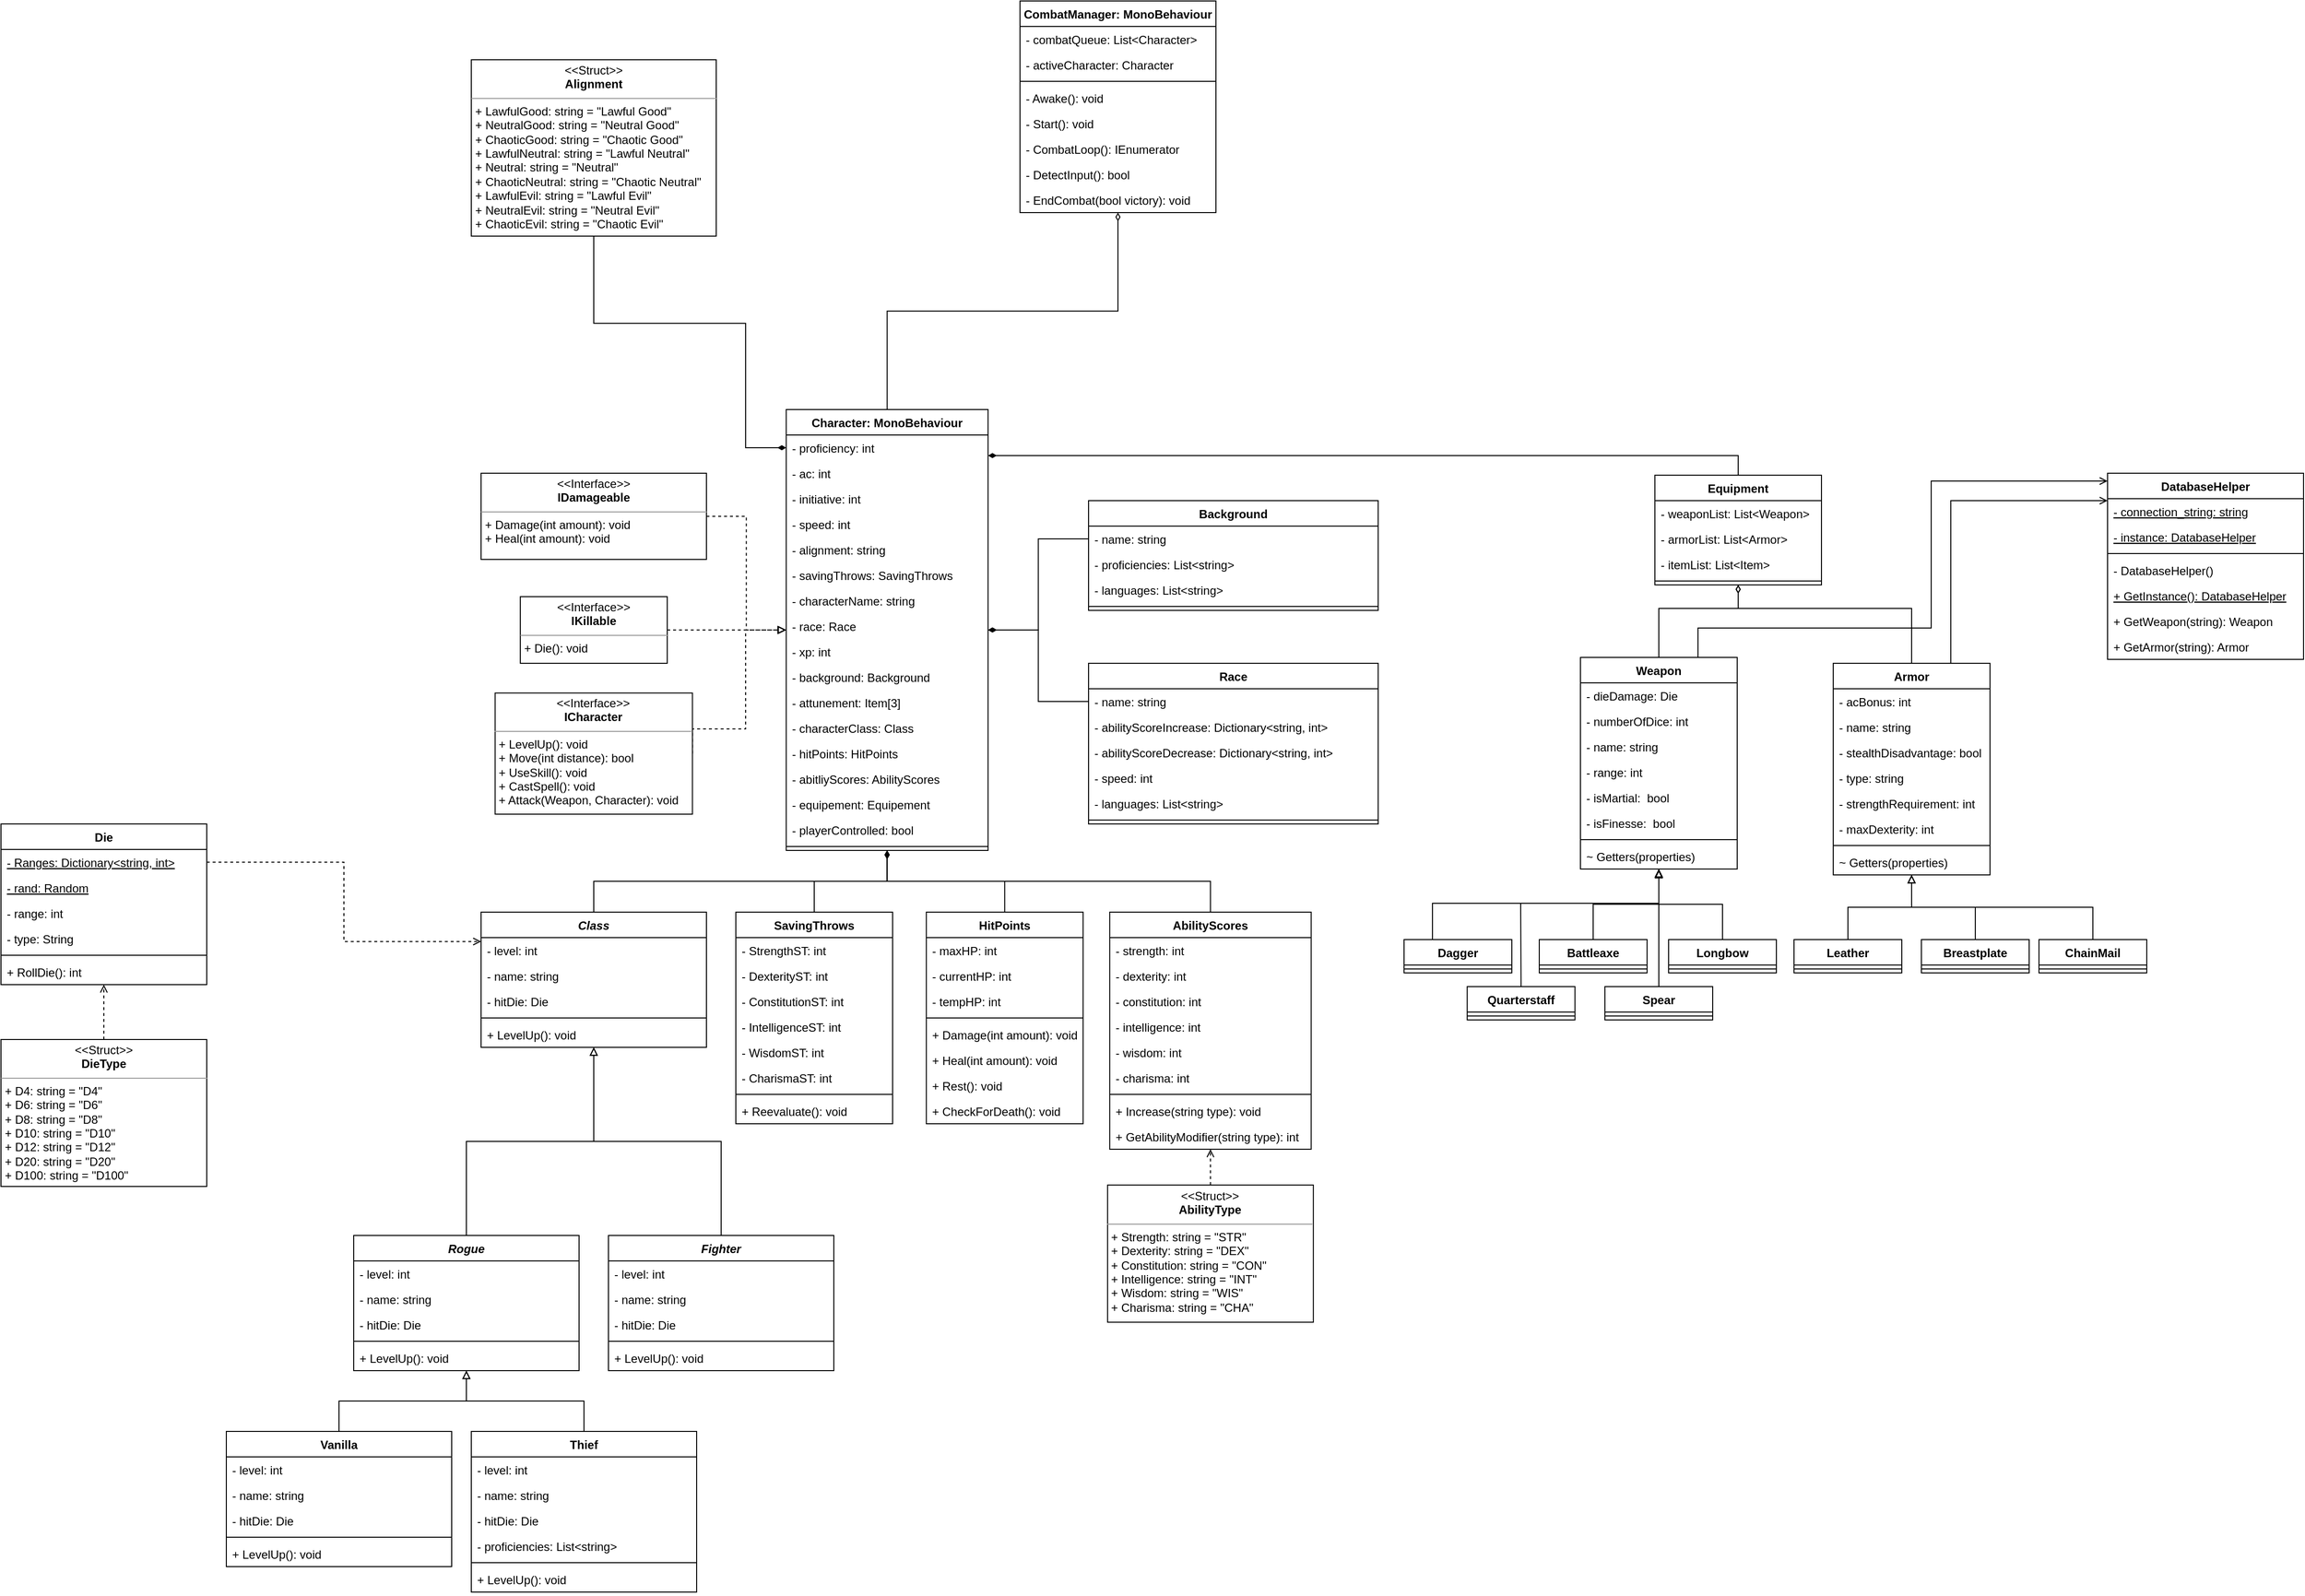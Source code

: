 <mxfile version="12.8.1" type="device"><diagram id="A7P0C1sYaMDQYe4hS7M9" name="ClassDiagram"><mxGraphModel dx="3220" dy="1327" grid="1" gridSize="10" guides="1" tooltips="1" connect="1" arrows="1" fold="1" page="1" pageScale="1" pageWidth="850" pageHeight="1100" math="0" shadow="0"><root><mxCell id="0"/><mxCell id="1" parent="0"/><mxCell id="OT2a2db3EdBTl0qTbr3e-89" style="edgeStyle=orthogonalEdgeStyle;rounded=0;orthogonalLoop=1;jettySize=auto;html=1;exitX=0.5;exitY=0;exitDx=0;exitDy=0;endArrow=diamondThin;endFill=0;" parent="1" source="NOctiQ_fEk0RJIgm7O7C-9" target="NOctiQ_fEk0RJIgm7O7C-221" edge="1"><mxGeometry relative="1" as="geometry"/></mxCell><mxCell id="NOctiQ_fEk0RJIgm7O7C-9" value="Character: MonoBehaviour" style="swimlane;fontStyle=1;align=center;verticalAlign=top;childLayout=stackLayout;horizontal=1;startSize=26;horizontalStack=0;resizeParent=1;resizeParentMax=0;resizeLast=0;collapsible=1;marginBottom=0;" parent="1" vertex="1"><mxGeometry x="541.41" y="817" width="206" height="450" as="geometry"/></mxCell><mxCell id="NOctiQ_fEk0RJIgm7O7C-21" value="- proficiency: int" style="text;strokeColor=none;fillColor=none;align=left;verticalAlign=top;spacingLeft=4;spacingRight=4;overflow=hidden;rotatable=0;points=[[0,0.5],[1,0.5]];portConstraint=eastwest;fontStyle=0" parent="NOctiQ_fEk0RJIgm7O7C-9" vertex="1"><mxGeometry y="26" width="206" height="26" as="geometry"/></mxCell><mxCell id="NOctiQ_fEk0RJIgm7O7C-22" value="- ac: int" style="text;strokeColor=none;fillColor=none;align=left;verticalAlign=top;spacingLeft=4;spacingRight=4;overflow=hidden;rotatable=0;points=[[0,0.5],[1,0.5]];portConstraint=eastwest;fontStyle=0" parent="NOctiQ_fEk0RJIgm7O7C-9" vertex="1"><mxGeometry y="52" width="206" height="26" as="geometry"/></mxCell><mxCell id="NOctiQ_fEk0RJIgm7O7C-23" value="- initiative: int" style="text;strokeColor=none;fillColor=none;align=left;verticalAlign=top;spacingLeft=4;spacingRight=4;overflow=hidden;rotatable=0;points=[[0,0.5],[1,0.5]];portConstraint=eastwest;fontStyle=0" parent="NOctiQ_fEk0RJIgm7O7C-9" vertex="1"><mxGeometry y="78" width="206" height="26" as="geometry"/></mxCell><mxCell id="NOctiQ_fEk0RJIgm7O7C-24" value="- speed: int" style="text;strokeColor=none;fillColor=none;align=left;verticalAlign=top;spacingLeft=4;spacingRight=4;overflow=hidden;rotatable=0;points=[[0,0.5],[1,0.5]];portConstraint=eastwest;fontStyle=0" parent="NOctiQ_fEk0RJIgm7O7C-9" vertex="1"><mxGeometry y="104" width="206" height="26" as="geometry"/></mxCell><mxCell id="NOctiQ_fEk0RJIgm7O7C-26" value="- alignment: string" style="text;strokeColor=none;fillColor=none;align=left;verticalAlign=top;spacingLeft=4;spacingRight=4;overflow=hidden;rotatable=0;points=[[0,0.5],[1,0.5]];portConstraint=eastwest;fontStyle=0" parent="NOctiQ_fEk0RJIgm7O7C-9" vertex="1"><mxGeometry y="130" width="206" height="26" as="geometry"/></mxCell><mxCell id="OT2a2db3EdBTl0qTbr3e-31" value="- savingThrows: SavingThrows" style="text;strokeColor=none;fillColor=none;align=left;verticalAlign=top;spacingLeft=4;spacingRight=4;overflow=hidden;rotatable=0;points=[[0,0.5],[1,0.5]];portConstraint=eastwest;fontStyle=0" parent="NOctiQ_fEk0RJIgm7O7C-9" vertex="1"><mxGeometry y="156" width="206" height="26" as="geometry"/></mxCell><mxCell id="NOctiQ_fEk0RJIgm7O7C-27" value="- characterName: string" style="text;strokeColor=none;fillColor=none;align=left;verticalAlign=top;spacingLeft=4;spacingRight=4;overflow=hidden;rotatable=0;points=[[0,0.5],[1,0.5]];portConstraint=eastwest;fontStyle=0" parent="NOctiQ_fEk0RJIgm7O7C-9" vertex="1"><mxGeometry y="182" width="206" height="26" as="geometry"/></mxCell><mxCell id="NOctiQ_fEk0RJIgm7O7C-28" value="- race: Race" style="text;strokeColor=none;fillColor=none;align=left;verticalAlign=top;spacingLeft=4;spacingRight=4;overflow=hidden;rotatable=0;points=[[0,0.5],[1,0.5]];portConstraint=eastwest;fontStyle=0" parent="NOctiQ_fEk0RJIgm7O7C-9" vertex="1"><mxGeometry y="208" width="206" height="26" as="geometry"/></mxCell><mxCell id="NOctiQ_fEk0RJIgm7O7C-29" value="- xp: int" style="text;strokeColor=none;fillColor=none;align=left;verticalAlign=top;spacingLeft=4;spacingRight=4;overflow=hidden;rotatable=0;points=[[0,0.5],[1,0.5]];portConstraint=eastwest;fontStyle=0" parent="NOctiQ_fEk0RJIgm7O7C-9" vertex="1"><mxGeometry y="234" width="206" height="26" as="geometry"/></mxCell><mxCell id="NOctiQ_fEk0RJIgm7O7C-30" value="- background: Background" style="text;strokeColor=none;fillColor=none;align=left;verticalAlign=top;spacingLeft=4;spacingRight=4;overflow=hidden;rotatable=0;points=[[0,0.5],[1,0.5]];portConstraint=eastwest;fontStyle=0" parent="NOctiQ_fEk0RJIgm7O7C-9" vertex="1"><mxGeometry y="260" width="206" height="26" as="geometry"/></mxCell><mxCell id="NOctiQ_fEk0RJIgm7O7C-220" value="- attunement: Item[3]" style="text;strokeColor=none;fillColor=none;align=left;verticalAlign=top;spacingLeft=4;spacingRight=4;overflow=hidden;rotatable=0;points=[[0,0.5],[1,0.5]];portConstraint=eastwest;fontStyle=0" parent="NOctiQ_fEk0RJIgm7O7C-9" vertex="1"><mxGeometry y="286" width="206" height="26" as="geometry"/></mxCell><mxCell id="NOctiQ_fEk0RJIgm7O7C-117" value="- characterClass: Class" style="text;strokeColor=none;fillColor=none;align=left;verticalAlign=top;spacingLeft=4;spacingRight=4;overflow=hidden;rotatable=0;points=[[0,0.5],[1,0.5]];portConstraint=eastwest;fontStyle=0" parent="NOctiQ_fEk0RJIgm7O7C-9" vertex="1"><mxGeometry y="312" width="206" height="26" as="geometry"/></mxCell><mxCell id="NOctiQ_fEk0RJIgm7O7C-118" value="- hitPoints: HitPoints" style="text;strokeColor=none;fillColor=none;align=left;verticalAlign=top;spacingLeft=4;spacingRight=4;overflow=hidden;rotatable=0;points=[[0,0.5],[1,0.5]];portConstraint=eastwest;fontStyle=0" parent="NOctiQ_fEk0RJIgm7O7C-9" vertex="1"><mxGeometry y="338" width="206" height="26" as="geometry"/></mxCell><mxCell id="NOctiQ_fEk0RJIgm7O7C-119" value="- abitliyScores: AbilityScores" style="text;strokeColor=none;fillColor=none;align=left;verticalAlign=top;spacingLeft=4;spacingRight=4;overflow=hidden;rotatable=0;points=[[0,0.5],[1,0.5]];portConstraint=eastwest;fontStyle=0" parent="NOctiQ_fEk0RJIgm7O7C-9" vertex="1"><mxGeometry y="364" width="206" height="26" as="geometry"/></mxCell><mxCell id="NOctiQ_fEk0RJIgm7O7C-162" value="- equipement: Equipement" style="text;strokeColor=none;fillColor=none;align=left;verticalAlign=top;spacingLeft=4;spacingRight=4;overflow=hidden;rotatable=0;points=[[0,0.5],[1,0.5]];portConstraint=eastwest;fontStyle=0" parent="NOctiQ_fEk0RJIgm7O7C-9" vertex="1"><mxGeometry y="390" width="206" height="26" as="geometry"/></mxCell><mxCell id="QUXqLgQ7QnqvPCBAdQjN-57" value="- playerControlled: bool" style="text;strokeColor=none;fillColor=none;align=left;verticalAlign=top;spacingLeft=4;spacingRight=4;overflow=hidden;rotatable=0;points=[[0,0.5],[1,0.5]];portConstraint=eastwest;fontStyle=0" parent="NOctiQ_fEk0RJIgm7O7C-9" vertex="1"><mxGeometry y="416" width="206" height="26" as="geometry"/></mxCell><mxCell id="NOctiQ_fEk0RJIgm7O7C-11" value="" style="line;strokeWidth=1;fillColor=none;align=left;verticalAlign=middle;spacingTop=-1;spacingLeft=3;spacingRight=3;rotatable=0;labelPosition=right;points=[];portConstraint=eastwest;fontStyle=0" parent="NOctiQ_fEk0RJIgm7O7C-9" vertex="1"><mxGeometry y="442" width="206" height="8" as="geometry"/></mxCell><mxCell id="OT2a2db3EdBTl0qTbr3e-70" style="edgeStyle=orthogonalEdgeStyle;rounded=0;orthogonalLoop=1;jettySize=auto;html=1;exitX=0.5;exitY=0;exitDx=0;exitDy=0;endArrow=diamondThin;endFill=1;" parent="1" source="NOctiQ_fEk0RJIgm7O7C-36" target="NOctiQ_fEk0RJIgm7O7C-9" edge="1"><mxGeometry relative="1" as="geometry"/></mxCell><mxCell id="NOctiQ_fEk0RJIgm7O7C-36" value="AbilityScores" style="swimlane;fontStyle=1;align=center;verticalAlign=top;childLayout=stackLayout;horizontal=1;startSize=26;horizontalStack=0;resizeParent=1;resizeParentMax=0;resizeLast=0;collapsible=1;marginBottom=0;" parent="1" vertex="1"><mxGeometry x="871.61" y="1330" width="205.59" height="242" as="geometry"/></mxCell><mxCell id="NOctiQ_fEk0RJIgm7O7C-39" value="- strength: int" style="text;strokeColor=none;fillColor=none;align=left;verticalAlign=top;spacingLeft=4;spacingRight=4;overflow=hidden;rotatable=0;points=[[0,0.5],[1,0.5]];portConstraint=eastwest;fontStyle=0" parent="NOctiQ_fEk0RJIgm7O7C-36" vertex="1"><mxGeometry y="26" width="205.59" height="26" as="geometry"/></mxCell><mxCell id="NOctiQ_fEk0RJIgm7O7C-40" value="- dexterity: int" style="text;strokeColor=none;fillColor=none;align=left;verticalAlign=top;spacingLeft=4;spacingRight=4;overflow=hidden;rotatable=0;points=[[0,0.5],[1,0.5]];portConstraint=eastwest;fontStyle=0" parent="NOctiQ_fEk0RJIgm7O7C-36" vertex="1"><mxGeometry y="52" width="205.59" height="26" as="geometry"/></mxCell><mxCell id="NOctiQ_fEk0RJIgm7O7C-41" value="- constitution: int" style="text;strokeColor=none;fillColor=none;align=left;verticalAlign=top;spacingLeft=4;spacingRight=4;overflow=hidden;rotatable=0;points=[[0,0.5],[1,0.5]];portConstraint=eastwest;fontStyle=0" parent="NOctiQ_fEk0RJIgm7O7C-36" vertex="1"><mxGeometry y="78" width="205.59" height="26" as="geometry"/></mxCell><mxCell id="NOctiQ_fEk0RJIgm7O7C-42" value="- intelligence: int" style="text;strokeColor=none;fillColor=none;align=left;verticalAlign=top;spacingLeft=4;spacingRight=4;overflow=hidden;rotatable=0;points=[[0,0.5],[1,0.5]];portConstraint=eastwest;fontStyle=0" parent="NOctiQ_fEk0RJIgm7O7C-36" vertex="1"><mxGeometry y="104" width="205.59" height="26" as="geometry"/></mxCell><mxCell id="NOctiQ_fEk0RJIgm7O7C-43" value="- wisdom: int" style="text;strokeColor=none;fillColor=none;align=left;verticalAlign=top;spacingLeft=4;spacingRight=4;overflow=hidden;rotatable=0;points=[[0,0.5],[1,0.5]];portConstraint=eastwest;fontStyle=0" parent="NOctiQ_fEk0RJIgm7O7C-36" vertex="1"><mxGeometry y="130" width="205.59" height="26" as="geometry"/></mxCell><mxCell id="NOctiQ_fEk0RJIgm7O7C-44" value="- charisma: int" style="text;strokeColor=none;fillColor=none;align=left;verticalAlign=top;spacingLeft=4;spacingRight=4;overflow=hidden;rotatable=0;points=[[0,0.5],[1,0.5]];portConstraint=eastwest;fontStyle=0" parent="NOctiQ_fEk0RJIgm7O7C-36" vertex="1"><mxGeometry y="156" width="205.59" height="26" as="geometry"/></mxCell><mxCell id="NOctiQ_fEk0RJIgm7O7C-56" value="" style="line;strokeWidth=1;fillColor=none;align=left;verticalAlign=middle;spacingTop=-1;spacingLeft=3;spacingRight=3;rotatable=0;labelPosition=right;points=[];portConstraint=eastwest;fontStyle=0" parent="NOctiQ_fEk0RJIgm7O7C-36" vertex="1"><mxGeometry y="182" width="205.59" height="8" as="geometry"/></mxCell><mxCell id="NOctiQ_fEk0RJIgm7O7C-57" value="+ Increase(string type): void" style="text;strokeColor=none;fillColor=none;align=left;verticalAlign=top;spacingLeft=4;spacingRight=4;overflow=hidden;rotatable=0;points=[[0,0.5],[1,0.5]];portConstraint=eastwest;fontStyle=0" parent="NOctiQ_fEk0RJIgm7O7C-36" vertex="1"><mxGeometry y="190" width="205.59" height="26" as="geometry"/></mxCell><mxCell id="uc3xNtz1COLAJsMzPHT5-31" value="+ GetAbilityModifier(string type): int" style="text;strokeColor=none;fillColor=none;align=left;verticalAlign=top;spacingLeft=4;spacingRight=4;overflow=hidden;rotatable=0;points=[[0,0.5],[1,0.5]];portConstraint=eastwest;fontStyle=0" vertex="1" parent="NOctiQ_fEk0RJIgm7O7C-36"><mxGeometry y="216" width="205.59" height="26" as="geometry"/></mxCell><mxCell id="OT2a2db3EdBTl0qTbr3e-69" style="edgeStyle=orthogonalEdgeStyle;rounded=0;orthogonalLoop=1;jettySize=auto;html=1;exitX=0.5;exitY=0;exitDx=0;exitDy=0;endArrow=diamondThin;endFill=1;" parent="1" source="NOctiQ_fEk0RJIgm7O7C-58" target="NOctiQ_fEk0RJIgm7O7C-9" edge="1"><mxGeometry relative="1" as="geometry"/></mxCell><mxCell id="NOctiQ_fEk0RJIgm7O7C-58" value="HitPoints" style="swimlane;fontStyle=1;align=center;verticalAlign=top;childLayout=stackLayout;horizontal=1;startSize=26;horizontalStack=0;resizeParent=1;resizeParentMax=0;resizeLast=0;collapsible=1;marginBottom=0;" parent="1" vertex="1"><mxGeometry x="684.41" y="1330" width="160" height="216" as="geometry"/></mxCell><mxCell id="NOctiQ_fEk0RJIgm7O7C-59" value="- maxHP: int" style="text;strokeColor=none;fillColor=none;align=left;verticalAlign=top;spacingLeft=4;spacingRight=4;overflow=hidden;rotatable=0;points=[[0,0.5],[1,0.5]];portConstraint=eastwest;fontStyle=0" parent="NOctiQ_fEk0RJIgm7O7C-58" vertex="1"><mxGeometry y="26" width="160" height="26" as="geometry"/></mxCell><mxCell id="NOctiQ_fEk0RJIgm7O7C-60" value="- currentHP: int" style="text;strokeColor=none;fillColor=none;align=left;verticalAlign=top;spacingLeft=4;spacingRight=4;overflow=hidden;rotatable=0;points=[[0,0.5],[1,0.5]];portConstraint=eastwest;fontStyle=0" parent="NOctiQ_fEk0RJIgm7O7C-58" vertex="1"><mxGeometry y="52" width="160" height="26" as="geometry"/></mxCell><mxCell id="NOctiQ_fEk0RJIgm7O7C-74" value="- tempHP: int" style="text;strokeColor=none;fillColor=none;align=left;verticalAlign=top;spacingLeft=4;spacingRight=4;overflow=hidden;rotatable=0;points=[[0,0.5],[1,0.5]];portConstraint=eastwest;fontStyle=0" parent="NOctiQ_fEk0RJIgm7O7C-58" vertex="1"><mxGeometry y="78" width="160" height="26" as="geometry"/></mxCell><mxCell id="NOctiQ_fEk0RJIgm7O7C-72" value="" style="line;strokeWidth=1;fillColor=none;align=left;verticalAlign=middle;spacingTop=-1;spacingLeft=3;spacingRight=3;rotatable=0;labelPosition=right;points=[];portConstraint=eastwest;fontStyle=0" parent="NOctiQ_fEk0RJIgm7O7C-58" vertex="1"><mxGeometry y="104" width="160" height="8" as="geometry"/></mxCell><mxCell id="NOctiQ_fEk0RJIgm7O7C-73" value="+ Damage(int amount): void" style="text;strokeColor=none;fillColor=none;align=left;verticalAlign=top;spacingLeft=4;spacingRight=4;overflow=hidden;rotatable=0;points=[[0,0.5],[1,0.5]];portConstraint=eastwest;fontStyle=0" parent="NOctiQ_fEk0RJIgm7O7C-58" vertex="1"><mxGeometry y="112" width="160" height="26" as="geometry"/></mxCell><mxCell id="OT2a2db3EdBTl0qTbr3e-29" value="+ Heal(int amount): void" style="text;strokeColor=none;fillColor=none;align=left;verticalAlign=top;spacingLeft=4;spacingRight=4;overflow=hidden;rotatable=0;points=[[0,0.5],[1,0.5]];portConstraint=eastwest;fontStyle=0" parent="NOctiQ_fEk0RJIgm7O7C-58" vertex="1"><mxGeometry y="138" width="160" height="26" as="geometry"/></mxCell><mxCell id="QUXqLgQ7QnqvPCBAdQjN-60" value="+ Rest(): void" style="text;strokeColor=none;fillColor=none;align=left;verticalAlign=top;spacingLeft=4;spacingRight=4;overflow=hidden;rotatable=0;points=[[0,0.5],[1,0.5]];portConstraint=eastwest;fontStyle=0" parent="NOctiQ_fEk0RJIgm7O7C-58" vertex="1"><mxGeometry y="164" width="160" height="26" as="geometry"/></mxCell><mxCell id="QUXqLgQ7QnqvPCBAdQjN-61" value="+ CheckForDeath(): void" style="text;strokeColor=none;fillColor=none;align=left;verticalAlign=top;spacingLeft=4;spacingRight=4;overflow=hidden;rotatable=0;points=[[0,0.5],[1,0.5]];portConstraint=eastwest;fontStyle=0" parent="NOctiQ_fEk0RJIgm7O7C-58" vertex="1"><mxGeometry y="190" width="160" height="26" as="geometry"/></mxCell><mxCell id="QUXqLgQ7QnqvPCBAdQjN-18" style="edgeStyle=orthogonalEdgeStyle;rounded=0;orthogonalLoop=1;jettySize=auto;html=1;exitX=0.5;exitY=0;exitDx=0;exitDy=0;endArrow=diamondThin;endFill=1;" parent="1" source="NOctiQ_fEk0RJIgm7O7C-75" target="NOctiQ_fEk0RJIgm7O7C-9" edge="1"><mxGeometry relative="1" as="geometry"/></mxCell><mxCell id="NOctiQ_fEk0RJIgm7O7C-75" value="SavingThrows" style="swimlane;fontStyle=1;align=center;verticalAlign=top;childLayout=stackLayout;horizontal=1;startSize=26;horizontalStack=0;resizeParent=1;resizeParentMax=0;resizeLast=0;collapsible=1;marginBottom=0;" parent="1" vertex="1"><mxGeometry x="490.0" y="1330" width="160" height="216" as="geometry"/></mxCell><mxCell id="NOctiQ_fEk0RJIgm7O7C-76" value="- StrengthST: int" style="text;strokeColor=none;fillColor=none;align=left;verticalAlign=top;spacingLeft=4;spacingRight=4;overflow=hidden;rotatable=0;points=[[0,0.5],[1,0.5]];portConstraint=eastwest;fontStyle=0" parent="NOctiQ_fEk0RJIgm7O7C-75" vertex="1"><mxGeometry y="26" width="160" height="26" as="geometry"/></mxCell><mxCell id="NOctiQ_fEk0RJIgm7O7C-77" value="- DexterityST: int" style="text;strokeColor=none;fillColor=none;align=left;verticalAlign=top;spacingLeft=4;spacingRight=4;overflow=hidden;rotatable=0;points=[[0,0.5],[1,0.5]];portConstraint=eastwest;fontStyle=0" parent="NOctiQ_fEk0RJIgm7O7C-75" vertex="1"><mxGeometry y="52" width="160" height="26" as="geometry"/></mxCell><mxCell id="NOctiQ_fEk0RJIgm7O7C-78" value="- ConstitutionST: int" style="text;strokeColor=none;fillColor=none;align=left;verticalAlign=top;spacingLeft=4;spacingRight=4;overflow=hidden;rotatable=0;points=[[0,0.5],[1,0.5]];portConstraint=eastwest;fontStyle=0" parent="NOctiQ_fEk0RJIgm7O7C-75" vertex="1"><mxGeometry y="78" width="160" height="26" as="geometry"/></mxCell><mxCell id="NOctiQ_fEk0RJIgm7O7C-79" value="- IntelligenceST: int" style="text;strokeColor=none;fillColor=none;align=left;verticalAlign=top;spacingLeft=4;spacingRight=4;overflow=hidden;rotatable=0;points=[[0,0.5],[1,0.5]];portConstraint=eastwest;fontStyle=0" parent="NOctiQ_fEk0RJIgm7O7C-75" vertex="1"><mxGeometry y="104" width="160" height="26" as="geometry"/></mxCell><mxCell id="NOctiQ_fEk0RJIgm7O7C-80" value="- WisdomST: int" style="text;strokeColor=none;fillColor=none;align=left;verticalAlign=top;spacingLeft=4;spacingRight=4;overflow=hidden;rotatable=0;points=[[0,0.5],[1,0.5]];portConstraint=eastwest;fontStyle=0" parent="NOctiQ_fEk0RJIgm7O7C-75" vertex="1"><mxGeometry y="130" width="160" height="26" as="geometry"/></mxCell><mxCell id="NOctiQ_fEk0RJIgm7O7C-81" value="- CharismaST: int" style="text;strokeColor=none;fillColor=none;align=left;verticalAlign=top;spacingLeft=4;spacingRight=4;overflow=hidden;rotatable=0;points=[[0,0.5],[1,0.5]];portConstraint=eastwest;fontStyle=0" parent="NOctiQ_fEk0RJIgm7O7C-75" vertex="1"><mxGeometry y="156" width="160" height="26" as="geometry"/></mxCell><mxCell id="NOctiQ_fEk0RJIgm7O7C-82" value="" style="line;strokeWidth=1;fillColor=none;align=left;verticalAlign=middle;spacingTop=-1;spacingLeft=3;spacingRight=3;rotatable=0;labelPosition=right;points=[];portConstraint=eastwest;fontStyle=0" parent="NOctiQ_fEk0RJIgm7O7C-75" vertex="1"><mxGeometry y="182" width="160" height="8" as="geometry"/></mxCell><mxCell id="NOctiQ_fEk0RJIgm7O7C-83" value="+ Reevaluate(): void" style="text;strokeColor=none;fillColor=none;align=left;verticalAlign=top;spacingLeft=4;spacingRight=4;overflow=hidden;rotatable=0;points=[[0,0.5],[1,0.5]];portConstraint=eastwest;fontStyle=0" parent="NOctiQ_fEk0RJIgm7O7C-75" vertex="1"><mxGeometry y="190" width="160" height="26" as="geometry"/></mxCell><mxCell id="OT2a2db3EdBTl0qTbr3e-68" style="edgeStyle=orthogonalEdgeStyle;rounded=0;orthogonalLoop=1;jettySize=auto;html=1;exitX=0.5;exitY=0;exitDx=0;exitDy=0;endArrow=diamondThin;endFill=1;" parent="1" source="NOctiQ_fEk0RJIgm7O7C-84" target="NOctiQ_fEk0RJIgm7O7C-9" edge="1"><mxGeometry relative="1" as="geometry"/></mxCell><mxCell id="NOctiQ_fEk0RJIgm7O7C-84" value="Class" style="swimlane;fontStyle=3;align=center;verticalAlign=top;childLayout=stackLayout;horizontal=1;startSize=26;horizontalStack=0;resizeParent=1;resizeParentMax=0;resizeLast=0;collapsible=1;marginBottom=0;" parent="1" vertex="1"><mxGeometry x="230" y="1330" width="230" height="138" as="geometry"/></mxCell><mxCell id="NOctiQ_fEk0RJIgm7O7C-85" value="- level: int" style="text;strokeColor=none;fillColor=none;align=left;verticalAlign=top;spacingLeft=4;spacingRight=4;overflow=hidden;rotatable=0;points=[[0,0.5],[1,0.5]];portConstraint=eastwest;fontStyle=0" parent="NOctiQ_fEk0RJIgm7O7C-84" vertex="1"><mxGeometry y="26" width="230" height="26" as="geometry"/></mxCell><mxCell id="NOctiQ_fEk0RJIgm7O7C-98" value="- name: string" style="text;strokeColor=none;fillColor=none;align=left;verticalAlign=top;spacingLeft=4;spacingRight=4;overflow=hidden;rotatable=0;points=[[0,0.5],[1,0.5]];portConstraint=eastwest;fontStyle=0" parent="NOctiQ_fEk0RJIgm7O7C-84" vertex="1"><mxGeometry y="52" width="230" height="26" as="geometry"/></mxCell><mxCell id="NOctiQ_fEk0RJIgm7O7C-100" value="- hitDie: Die" style="text;strokeColor=none;fillColor=none;align=left;verticalAlign=top;spacingLeft=4;spacingRight=4;overflow=hidden;rotatable=0;points=[[0,0.5],[1,0.5]];portConstraint=eastwest;fontStyle=0" parent="NOctiQ_fEk0RJIgm7O7C-84" vertex="1"><mxGeometry y="78" width="230" height="26" as="geometry"/></mxCell><mxCell id="NOctiQ_fEk0RJIgm7O7C-96" value="" style="line;strokeWidth=1;fillColor=none;align=left;verticalAlign=middle;spacingTop=-1;spacingLeft=3;spacingRight=3;rotatable=0;labelPosition=right;points=[];portConstraint=eastwest;fontStyle=0" parent="NOctiQ_fEk0RJIgm7O7C-84" vertex="1"><mxGeometry y="104" width="230" height="8" as="geometry"/></mxCell><mxCell id="OT2a2db3EdBTl0qTbr3e-27" value="+ LevelUp(): void" style="text;strokeColor=none;fillColor=none;align=left;verticalAlign=top;spacingLeft=4;spacingRight=4;overflow=hidden;rotatable=0;points=[[0,0.5],[1,0.5]];portConstraint=eastwest;fontStyle=0" parent="NOctiQ_fEk0RJIgm7O7C-84" vertex="1"><mxGeometry y="112" width="230" height="26" as="geometry"/></mxCell><mxCell id="NOctiQ_fEk0RJIgm7O7C-101" value="Die" style="swimlane;fontStyle=1;align=center;verticalAlign=top;childLayout=stackLayout;horizontal=1;startSize=26;horizontalStack=0;resizeParent=1;resizeParentMax=0;resizeLast=0;collapsible=1;marginBottom=0;" parent="1" vertex="1"><mxGeometry x="-260" y="1240" width="210" height="164" as="geometry"/></mxCell><mxCell id="NOctiQ_fEk0RJIgm7O7C-102" value="- Ranges: Dictionary&lt;string, int&gt;" style="text;strokeColor=none;fillColor=none;align=left;verticalAlign=top;spacingLeft=4;spacingRight=4;overflow=hidden;rotatable=0;points=[[0,0.5],[1,0.5]];portConstraint=eastwest;fontStyle=4" parent="NOctiQ_fEk0RJIgm7O7C-101" vertex="1"><mxGeometry y="26" width="210" height="26" as="geometry"/></mxCell><mxCell id="OT2a2db3EdBTl0qTbr3e-2" value="- rand: Random" style="text;strokeColor=none;fillColor=none;align=left;verticalAlign=top;spacingLeft=4;spacingRight=4;overflow=hidden;rotatable=0;points=[[0,0.5],[1,0.5]];portConstraint=eastwest;fontStyle=4" parent="NOctiQ_fEk0RJIgm7O7C-101" vertex="1"><mxGeometry y="52" width="210" height="26" as="geometry"/></mxCell><mxCell id="OT2a2db3EdBTl0qTbr3e-1" value="- range: int" style="text;strokeColor=none;fillColor=none;align=left;verticalAlign=top;spacingLeft=4;spacingRight=4;overflow=hidden;rotatable=0;points=[[0,0.5],[1,0.5]];portConstraint=eastwest;fontStyle=0" parent="NOctiQ_fEk0RJIgm7O7C-101" vertex="1"><mxGeometry y="78" width="210" height="26" as="geometry"/></mxCell><mxCell id="NOctiQ_fEk0RJIgm7O7C-108" value="- type: String" style="text;strokeColor=none;fillColor=none;align=left;verticalAlign=top;spacingLeft=4;spacingRight=4;overflow=hidden;rotatable=0;points=[[0,0.5],[1,0.5]];portConstraint=eastwest;fontStyle=0" parent="NOctiQ_fEk0RJIgm7O7C-101" vertex="1"><mxGeometry y="104" width="210" height="26" as="geometry"/></mxCell><mxCell id="NOctiQ_fEk0RJIgm7O7C-106" value="" style="line;strokeWidth=1;fillColor=none;align=left;verticalAlign=middle;spacingTop=-1;spacingLeft=3;spacingRight=3;rotatable=0;labelPosition=right;points=[];portConstraint=eastwest;fontStyle=0" parent="NOctiQ_fEk0RJIgm7O7C-101" vertex="1"><mxGeometry y="130" width="210" height="8" as="geometry"/></mxCell><mxCell id="NOctiQ_fEk0RJIgm7O7C-107" value="+ RollDie(): int" style="text;strokeColor=none;fillColor=none;align=left;verticalAlign=top;spacingLeft=4;spacingRight=4;overflow=hidden;rotatable=0;points=[[0,0.5],[1,0.5]];portConstraint=eastwest;fontStyle=0" parent="NOctiQ_fEk0RJIgm7O7C-101" vertex="1"><mxGeometry y="138" width="210" height="26" as="geometry"/></mxCell><mxCell id="OT2a2db3EdBTl0qTbr3e-92" style="edgeStyle=orthogonalEdgeStyle;rounded=0;orthogonalLoop=1;jettySize=auto;html=1;exitX=0.5;exitY=0;exitDx=0;exitDy=0;startArrow=none;startFill=0;endArrow=diamondThin;endFill=0;" parent="1" source="NOctiQ_fEk0RJIgm7O7C-129" target="NOctiQ_fEk0RJIgm7O7C-149" edge="1"><mxGeometry relative="1" as="geometry"><Array as="points"><mxPoint x="1432" y="1020"/><mxPoint x="1513" y="1020"/></Array></mxGeometry></mxCell><mxCell id="uc3xNtz1COLAJsMzPHT5-29" style="edgeStyle=orthogonalEdgeStyle;rounded=0;orthogonalLoop=1;jettySize=auto;html=1;exitX=0.75;exitY=0;exitDx=0;exitDy=0;endArrow=open;endFill=0;" edge="1" parent="1" source="NOctiQ_fEk0RJIgm7O7C-129" target="uc3xNtz1COLAJsMzPHT5-15"><mxGeometry relative="1" as="geometry"><Array as="points"><mxPoint x="1472" y="1040"/><mxPoint x="1710" y="1040"/><mxPoint x="1710" y="890"/></Array></mxGeometry></mxCell><mxCell id="NOctiQ_fEk0RJIgm7O7C-129" value="Weapon" style="swimlane;fontStyle=1;align=center;verticalAlign=top;childLayout=stackLayout;horizontal=1;startSize=26;horizontalStack=0;resizeParent=1;resizeParentMax=0;resizeLast=0;collapsible=1;marginBottom=0;" parent="1" vertex="1"><mxGeometry x="1352" y="1070" width="160" height="216" as="geometry"/></mxCell><mxCell id="NOctiQ_fEk0RJIgm7O7C-130" value="- dieDamage: Die" style="text;strokeColor=none;fillColor=none;align=left;verticalAlign=top;spacingLeft=4;spacingRight=4;overflow=hidden;rotatable=0;points=[[0,0.5],[1,0.5]];portConstraint=eastwest;fontStyle=0" parent="NOctiQ_fEk0RJIgm7O7C-129" vertex="1"><mxGeometry y="26" width="160" height="26" as="geometry"/></mxCell><mxCell id="NOctiQ_fEk0RJIgm7O7C-131" value="- numberOfDice: int" style="text;strokeColor=none;fillColor=none;align=left;verticalAlign=top;spacingLeft=4;spacingRight=4;overflow=hidden;rotatable=0;points=[[0,0.5],[1,0.5]];portConstraint=eastwest;fontStyle=0" parent="NOctiQ_fEk0RJIgm7O7C-129" vertex="1"><mxGeometry y="52" width="160" height="26" as="geometry"/></mxCell><mxCell id="NOctiQ_fEk0RJIgm7O7C-132" value="- name: string" style="text;strokeColor=none;fillColor=none;align=left;verticalAlign=top;spacingLeft=4;spacingRight=4;overflow=hidden;rotatable=0;points=[[0,0.5],[1,0.5]];portConstraint=eastwest;fontStyle=0" parent="NOctiQ_fEk0RJIgm7O7C-129" vertex="1"><mxGeometry y="78" width="160" height="26" as="geometry"/></mxCell><mxCell id="NOctiQ_fEk0RJIgm7O7C-140" value="- range: int" style="text;strokeColor=none;fillColor=none;align=left;verticalAlign=top;spacingLeft=4;spacingRight=4;overflow=hidden;rotatable=0;points=[[0,0.5],[1,0.5]];portConstraint=eastwest;fontStyle=0" parent="NOctiQ_fEk0RJIgm7O7C-129" vertex="1"><mxGeometry y="104" width="160" height="26" as="geometry"/></mxCell><mxCell id="QUXqLgQ7QnqvPCBAdQjN-16" value="- isMartial:  bool" style="text;strokeColor=none;fillColor=none;align=left;verticalAlign=top;spacingLeft=4;spacingRight=4;overflow=hidden;rotatable=0;points=[[0,0.5],[1,0.5]];portConstraint=eastwest;fontStyle=0" parent="NOctiQ_fEk0RJIgm7O7C-129" vertex="1"><mxGeometry y="130" width="160" height="26" as="geometry"/></mxCell><mxCell id="uc3xNtz1COLAJsMzPHT5-9" value="- isFinesse:  bool" style="text;strokeColor=none;fillColor=none;align=left;verticalAlign=top;spacingLeft=4;spacingRight=4;overflow=hidden;rotatable=0;points=[[0,0.5],[1,0.5]];portConstraint=eastwest;fontStyle=0" vertex="1" parent="NOctiQ_fEk0RJIgm7O7C-129"><mxGeometry y="156" width="160" height="26" as="geometry"/></mxCell><mxCell id="NOctiQ_fEk0RJIgm7O7C-136" value="" style="line;strokeWidth=1;fillColor=none;align=left;verticalAlign=middle;spacingTop=-1;spacingLeft=3;spacingRight=3;rotatable=0;labelPosition=right;points=[];portConstraint=eastwest;fontStyle=0" parent="NOctiQ_fEk0RJIgm7O7C-129" vertex="1"><mxGeometry y="182" width="160" height="8" as="geometry"/></mxCell><mxCell id="uc3xNtz1COLAJsMzPHT5-14" value="~ Getters(properties)" style="text;strokeColor=none;fillColor=none;align=left;verticalAlign=top;spacingLeft=4;spacingRight=4;overflow=hidden;rotatable=0;points=[[0,0.5],[1,0.5]];portConstraint=eastwest;fontStyle=0" vertex="1" parent="NOctiQ_fEk0RJIgm7O7C-129"><mxGeometry y="190" width="160" height="26" as="geometry"/></mxCell><mxCell id="OT2a2db3EdBTl0qTbr3e-90" style="edgeStyle=orthogonalEdgeStyle;rounded=0;orthogonalLoop=1;jettySize=auto;html=1;exitX=0.5;exitY=0;exitDx=0;exitDy=0;startArrow=none;startFill=0;endArrow=diamondThin;endFill=0;" parent="1" source="NOctiQ_fEk0RJIgm7O7C-141" target="NOctiQ_fEk0RJIgm7O7C-149" edge="1"><mxGeometry relative="1" as="geometry"><Array as="points"><mxPoint x="1690" y="1020"/><mxPoint x="1513" y="1020"/></Array></mxGeometry></mxCell><mxCell id="uc3xNtz1COLAJsMzPHT5-30" style="edgeStyle=orthogonalEdgeStyle;rounded=0;orthogonalLoop=1;jettySize=auto;html=1;exitX=0.75;exitY=0;exitDx=0;exitDy=0;endArrow=open;endFill=0;" edge="1" parent="1" source="NOctiQ_fEk0RJIgm7O7C-141" target="uc3xNtz1COLAJsMzPHT5-16"><mxGeometry relative="1" as="geometry"><Array as="points"><mxPoint x="1730" y="910"/></Array></mxGeometry></mxCell><mxCell id="NOctiQ_fEk0RJIgm7O7C-141" value="Armor" style="swimlane;fontStyle=1;align=center;verticalAlign=top;childLayout=stackLayout;horizontal=1;startSize=26;horizontalStack=0;resizeParent=1;resizeParentMax=0;resizeLast=0;collapsible=1;marginBottom=0;" parent="1" vertex="1"><mxGeometry x="1610" y="1076" width="160" height="216" as="geometry"/></mxCell><mxCell id="NOctiQ_fEk0RJIgm7O7C-142" value="- acBonus: int" style="text;strokeColor=none;fillColor=none;align=left;verticalAlign=top;spacingLeft=4;spacingRight=4;overflow=hidden;rotatable=0;points=[[0,0.5],[1,0.5]];portConstraint=eastwest;fontStyle=0" parent="NOctiQ_fEk0RJIgm7O7C-141" vertex="1"><mxGeometry y="26" width="160" height="26" as="geometry"/></mxCell><mxCell id="NOctiQ_fEk0RJIgm7O7C-144" value="- name: string" style="text;strokeColor=none;fillColor=none;align=left;verticalAlign=top;spacingLeft=4;spacingRight=4;overflow=hidden;rotatable=0;points=[[0,0.5],[1,0.5]];portConstraint=eastwest;fontStyle=0" parent="NOctiQ_fEk0RJIgm7O7C-141" vertex="1"><mxGeometry y="52" width="160" height="26" as="geometry"/></mxCell><mxCell id="uc3xNtz1COLAJsMzPHT5-10" value="- stealthDisadvantage: bool" style="text;strokeColor=none;fillColor=none;align=left;verticalAlign=top;spacingLeft=4;spacingRight=4;overflow=hidden;rotatable=0;points=[[0,0.5],[1,0.5]];portConstraint=eastwest;fontStyle=0" vertex="1" parent="NOctiQ_fEk0RJIgm7O7C-141"><mxGeometry y="78" width="160" height="26" as="geometry"/></mxCell><mxCell id="uc3xNtz1COLAJsMzPHT5-11" value="- type: string" style="text;strokeColor=none;fillColor=none;align=left;verticalAlign=top;spacingLeft=4;spacingRight=4;overflow=hidden;rotatable=0;points=[[0,0.5],[1,0.5]];portConstraint=eastwest;fontStyle=0" vertex="1" parent="NOctiQ_fEk0RJIgm7O7C-141"><mxGeometry y="104" width="160" height="26" as="geometry"/></mxCell><mxCell id="uc3xNtz1COLAJsMzPHT5-12" value="- strengthRequirement: int" style="text;strokeColor=none;fillColor=none;align=left;verticalAlign=top;spacingLeft=4;spacingRight=4;overflow=hidden;rotatable=0;points=[[0,0.5],[1,0.5]];portConstraint=eastwest;fontStyle=0" vertex="1" parent="NOctiQ_fEk0RJIgm7O7C-141"><mxGeometry y="130" width="160" height="26" as="geometry"/></mxCell><mxCell id="NOctiQ_fEk0RJIgm7O7C-210" value="- maxDexterity: int" style="text;strokeColor=none;fillColor=none;align=left;verticalAlign=top;spacingLeft=4;spacingRight=4;overflow=hidden;rotatable=0;points=[[0,0.5],[1,0.5]];portConstraint=eastwest;fontStyle=0" parent="NOctiQ_fEk0RJIgm7O7C-141" vertex="1"><mxGeometry y="156" width="160" height="26" as="geometry"/></mxCell><mxCell id="NOctiQ_fEk0RJIgm7O7C-147" value="" style="line;strokeWidth=1;fillColor=none;align=left;verticalAlign=middle;spacingTop=-1;spacingLeft=3;spacingRight=3;rotatable=0;labelPosition=right;points=[];portConstraint=eastwest;fontStyle=0" parent="NOctiQ_fEk0RJIgm7O7C-141" vertex="1"><mxGeometry y="182" width="160" height="8" as="geometry"/></mxCell><mxCell id="uc3xNtz1COLAJsMzPHT5-13" value="~ Getters(properties)" style="text;strokeColor=none;fillColor=none;align=left;verticalAlign=top;spacingLeft=4;spacingRight=4;overflow=hidden;rotatable=0;points=[[0,0.5],[1,0.5]];portConstraint=eastwest;fontStyle=0" vertex="1" parent="NOctiQ_fEk0RJIgm7O7C-141"><mxGeometry y="190" width="160" height="26" as="geometry"/></mxCell><mxCell id="OT2a2db3EdBTl0qTbr3e-154" style="edgeStyle=orthogonalEdgeStyle;rounded=0;orthogonalLoop=1;jettySize=auto;html=1;exitX=0.5;exitY=0;exitDx=0;exitDy=0;startArrow=none;startFill=0;endArrow=diamondThin;endFill=1;" parent="1" source="NOctiQ_fEk0RJIgm7O7C-149" target="NOctiQ_fEk0RJIgm7O7C-9" edge="1"><mxGeometry relative="1" as="geometry"><Array as="points"><mxPoint x="1513" y="864"/></Array></mxGeometry></mxCell><mxCell id="NOctiQ_fEk0RJIgm7O7C-149" value="Equipment" style="swimlane;fontStyle=1;align=center;verticalAlign=top;childLayout=stackLayout;horizontal=1;startSize=26;horizontalStack=0;resizeParent=1;resizeParentMax=0;resizeLast=0;collapsible=1;marginBottom=0;" parent="1" vertex="1"><mxGeometry x="1428" y="884" width="170" height="112" as="geometry"/></mxCell><mxCell id="NOctiQ_fEk0RJIgm7O7C-150" value="- weaponList: List&lt;Weapon&gt;" style="text;strokeColor=none;fillColor=none;align=left;verticalAlign=top;spacingLeft=4;spacingRight=4;overflow=hidden;rotatable=0;points=[[0,0.5],[1,0.5]];portConstraint=eastwest;fontStyle=0" parent="NOctiQ_fEk0RJIgm7O7C-149" vertex="1"><mxGeometry y="26" width="170" height="26" as="geometry"/></mxCell><mxCell id="NOctiQ_fEk0RJIgm7O7C-151" value="- armorList: List&lt;Armor&gt;" style="text;strokeColor=none;fillColor=none;align=left;verticalAlign=top;spacingLeft=4;spacingRight=4;overflow=hidden;rotatable=0;points=[[0,0.5],[1,0.5]];portConstraint=eastwest;fontStyle=0" parent="NOctiQ_fEk0RJIgm7O7C-149" vertex="1"><mxGeometry y="52" width="170" height="26" as="geometry"/></mxCell><mxCell id="NOctiQ_fEk0RJIgm7O7C-154" value="- itemList: List&lt;Item&gt;" style="text;strokeColor=none;fillColor=none;align=left;verticalAlign=top;spacingLeft=4;spacingRight=4;overflow=hidden;rotatable=0;points=[[0,0.5],[1,0.5]];portConstraint=eastwest;fontStyle=0" parent="NOctiQ_fEk0RJIgm7O7C-149" vertex="1"><mxGeometry y="78" width="170" height="26" as="geometry"/></mxCell><mxCell id="NOctiQ_fEk0RJIgm7O7C-152" value="" style="line;strokeWidth=1;fillColor=none;align=left;verticalAlign=middle;spacingTop=-1;spacingLeft=3;spacingRight=3;rotatable=0;labelPosition=right;points=[];portConstraint=eastwest;fontStyle=0" parent="NOctiQ_fEk0RJIgm7O7C-149" vertex="1"><mxGeometry y="104" width="170" height="8" as="geometry"/></mxCell><mxCell id="NOctiQ_fEk0RJIgm7O7C-221" value="CombatManager: MonoBehaviour" style="swimlane;fontStyle=1;align=center;verticalAlign=top;childLayout=stackLayout;horizontal=1;startSize=26;horizontalStack=0;resizeParent=1;resizeParentMax=0;resizeLast=0;collapsible=1;marginBottom=0;" parent="1" vertex="1"><mxGeometry x="780" y="400" width="200" height="216" as="geometry"/></mxCell><mxCell id="NOctiQ_fEk0RJIgm7O7C-222" value="- combatQueue: List&lt;Character&gt;" style="text;strokeColor=none;fillColor=none;align=left;verticalAlign=top;spacingLeft=4;spacingRight=4;overflow=hidden;rotatable=0;points=[[0,0.5],[1,0.5]];portConstraint=eastwest;fontStyle=0" parent="NOctiQ_fEk0RJIgm7O7C-221" vertex="1"><mxGeometry y="26" width="200" height="26" as="geometry"/></mxCell><mxCell id="OT2a2db3EdBTl0qTbr3e-82" value="- activeCharacter: Character" style="text;strokeColor=none;fillColor=none;align=left;verticalAlign=top;spacingLeft=4;spacingRight=4;overflow=hidden;rotatable=0;points=[[0,0.5],[1,0.5]];portConstraint=eastwest;fontStyle=0" parent="NOctiQ_fEk0RJIgm7O7C-221" vertex="1"><mxGeometry y="52" width="200" height="26" as="geometry"/></mxCell><mxCell id="NOctiQ_fEk0RJIgm7O7C-224" value="" style="line;strokeWidth=1;fillColor=none;align=left;verticalAlign=middle;spacingTop=-1;spacingLeft=3;spacingRight=3;rotatable=0;labelPosition=right;points=[];portConstraint=eastwest;fontStyle=0" parent="NOctiQ_fEk0RJIgm7O7C-221" vertex="1"><mxGeometry y="78" width="200" height="8" as="geometry"/></mxCell><mxCell id="OT2a2db3EdBTl0qTbr3e-83" value="- Awake(): void" style="text;strokeColor=none;fillColor=none;align=left;verticalAlign=top;spacingLeft=4;spacingRight=4;overflow=hidden;rotatable=0;points=[[0,0.5],[1,0.5]];portConstraint=eastwest;fontStyle=0" parent="NOctiQ_fEk0RJIgm7O7C-221" vertex="1"><mxGeometry y="86" width="200" height="26" as="geometry"/></mxCell><mxCell id="OT2a2db3EdBTl0qTbr3e-84" value="- Start(): void" style="text;strokeColor=none;fillColor=none;align=left;verticalAlign=top;spacingLeft=4;spacingRight=4;overflow=hidden;rotatable=0;points=[[0,0.5],[1,0.5]];portConstraint=eastwest;fontStyle=0" parent="NOctiQ_fEk0RJIgm7O7C-221" vertex="1"><mxGeometry y="112" width="200" height="26" as="geometry"/></mxCell><mxCell id="OT2a2db3EdBTl0qTbr3e-85" value="- CombatLoop(): IEnumerator" style="text;strokeColor=none;fillColor=none;align=left;verticalAlign=top;spacingLeft=4;spacingRight=4;overflow=hidden;rotatable=0;points=[[0,0.5],[1,0.5]];portConstraint=eastwest;fontStyle=0" parent="NOctiQ_fEk0RJIgm7O7C-221" vertex="1"><mxGeometry y="138" width="200" height="26" as="geometry"/></mxCell><mxCell id="OT2a2db3EdBTl0qTbr3e-86" value="- DetectInput(): bool" style="text;strokeColor=none;fillColor=none;align=left;verticalAlign=top;spacingLeft=4;spacingRight=4;overflow=hidden;rotatable=0;points=[[0,0.5],[1,0.5]];portConstraint=eastwest;fontStyle=0" parent="NOctiQ_fEk0RJIgm7O7C-221" vertex="1"><mxGeometry y="164" width="200" height="26" as="geometry"/></mxCell><mxCell id="OT2a2db3EdBTl0qTbr3e-87" value="- EndCombat(bool victory): void" style="text;strokeColor=none;fillColor=none;align=left;verticalAlign=top;spacingLeft=4;spacingRight=4;overflow=hidden;rotatable=0;points=[[0,0.5],[1,0.5]];portConstraint=eastwest;fontStyle=0" parent="NOctiQ_fEk0RJIgm7O7C-221" vertex="1"><mxGeometry y="190" width="200" height="26" as="geometry"/></mxCell><mxCell id="OT2a2db3EdBTl0qTbr3e-6" style="edgeStyle=orthogonalEdgeStyle;rounded=0;orthogonalLoop=1;jettySize=auto;html=1;exitX=0.5;exitY=0;exitDx=0;exitDy=0;fontStyle=0;dashed=1;endArrow=open;endFill=0;" parent="1" source="OT2a2db3EdBTl0qTbr3e-4" target="NOctiQ_fEk0RJIgm7O7C-101" edge="1"><mxGeometry relative="1" as="geometry"/></mxCell><mxCell id="OT2a2db3EdBTl0qTbr3e-4" value="&lt;p style=&quot;margin: 0px ; margin-top: 4px ; text-align: center&quot;&gt;&amp;lt;&amp;lt;Struct&amp;gt;&amp;gt;&lt;br&gt;&lt;b&gt;DieType&lt;/b&gt;&lt;/p&gt;&lt;hr size=&quot;1&quot;&gt;&lt;p style=&quot;margin: 0px ; margin-left: 4px&quot;&gt;+ D4: string = &quot;D4&quot;&lt;br&gt;+ D6: string = &quot;D6&quot;&lt;br&gt;&lt;/p&gt;&lt;p style=&quot;margin: 0px ; margin-left: 4px&quot;&gt;+ D8: string = &quot;D8&quot;&lt;/p&gt;&lt;p style=&quot;margin: 0px ; margin-left: 4px&quot;&gt;+ D10: string = &quot;D10&quot;&lt;br&gt;&lt;/p&gt;&lt;p style=&quot;margin: 0px ; margin-left: 4px&quot;&gt;+ D12: string = &quot;D12&quot;&lt;br&gt;&lt;/p&gt;&lt;p style=&quot;margin: 0px ; margin-left: 4px&quot;&gt;+ D20: string = &quot;D20&quot;&lt;br&gt;&lt;/p&gt;&lt;p style=&quot;margin: 0px ; margin-left: 4px&quot;&gt;+ D100: string = &quot;D100&quot;&lt;br&gt;&lt;/p&gt;" style="verticalAlign=top;align=left;overflow=fill;fontSize=12;fontFamily=Helvetica;html=1;fontStyle=0" parent="1" vertex="1"><mxGeometry x="-260" y="1460" width="210" height="150" as="geometry"/></mxCell><mxCell id="OT2a2db3EdBTl0qTbr3e-66" style="edgeStyle=orthogonalEdgeStyle;rounded=0;orthogonalLoop=1;jettySize=auto;html=1;exitX=1;exitY=0.5;exitDx=0;exitDy=0;dashed=1;endArrow=block;endFill=0;" parent="1" source="OT2a2db3EdBTl0qTbr3e-7" target="NOctiQ_fEk0RJIgm7O7C-9" edge="1"><mxGeometry relative="1" as="geometry"/></mxCell><mxCell id="OT2a2db3EdBTl0qTbr3e-7" value="&lt;p style=&quot;margin: 0px ; margin-top: 4px ; text-align: center&quot;&gt;&lt;span&gt;&amp;lt;&amp;lt;Interface&amp;gt;&amp;gt;&lt;/span&gt;&lt;br&gt;&lt;b&gt;IKillable&lt;/b&gt;&lt;/p&gt;&lt;hr size=&quot;1&quot;&gt;&lt;p style=&quot;margin: 0px ; margin-left: 4px&quot;&gt;&lt;/p&gt;&lt;p style=&quot;margin: 0px ; margin-left: 4px&quot;&gt;+ Die(): void&lt;/p&gt;" style="verticalAlign=top;align=left;overflow=fill;fontSize=12;fontFamily=Helvetica;html=1;fontStyle=0" parent="1" vertex="1"><mxGeometry x="270.01" y="1008" width="150" height="68" as="geometry"/></mxCell><mxCell id="OT2a2db3EdBTl0qTbr3e-65" style="edgeStyle=orthogonalEdgeStyle;rounded=0;orthogonalLoop=1;jettySize=auto;html=1;exitX=1;exitY=0.5;exitDx=0;exitDy=0;dashed=1;endArrow=block;endFill=0;" parent="1" source="OT2a2db3EdBTl0qTbr3e-8" target="NOctiQ_fEk0RJIgm7O7C-9" edge="1"><mxGeometry relative="1" as="geometry"/></mxCell><mxCell id="OT2a2db3EdBTl0qTbr3e-8" value="&lt;p style=&quot;margin: 0px ; margin-top: 4px ; text-align: center&quot;&gt;&lt;span&gt;&amp;lt;&amp;lt;Interface&amp;gt;&amp;gt;&lt;/span&gt;&lt;br&gt;&lt;b&gt;IDamageable&lt;/b&gt;&lt;/p&gt;&lt;hr size=&quot;1&quot;&gt;&lt;p style=&quot;margin: 0px ; margin-left: 4px&quot;&gt;&lt;/p&gt;&lt;p style=&quot;margin: 0px ; margin-left: 4px&quot;&gt;+ Damage(int amount): void&lt;br&gt;+ Heal(int amount): void&lt;/p&gt;" style="verticalAlign=top;align=left;overflow=fill;fontSize=12;fontFamily=Helvetica;html=1;fontStyle=0" parent="1" vertex="1"><mxGeometry x="230" y="882" width="230" height="88" as="geometry"/></mxCell><mxCell id="OT2a2db3EdBTl0qTbr3e-67" style="edgeStyle=orthogonalEdgeStyle;rounded=0;orthogonalLoop=1;jettySize=auto;html=1;exitX=1;exitY=0.5;exitDx=0;exitDy=0;dashed=1;endArrow=block;endFill=0;" parent="1" source="OT2a2db3EdBTl0qTbr3e-28" edge="1"><mxGeometry relative="1" as="geometry"><Array as="points"><mxPoint x="500" y="1143"/><mxPoint x="500" y="1042"/></Array><mxPoint x="541" y="1042" as="targetPoint"/></mxGeometry></mxCell><mxCell id="OT2a2db3EdBTl0qTbr3e-28" value="&lt;p style=&quot;margin: 0px ; margin-top: 4px ; text-align: center&quot;&gt;&lt;span&gt;&amp;lt;&amp;lt;Interface&amp;gt;&amp;gt;&lt;/span&gt;&lt;br&gt;&lt;b&gt;ICharacter&lt;/b&gt;&lt;/p&gt;&lt;hr size=&quot;1&quot;&gt;&lt;p style=&quot;margin: 0px ; margin-left: 4px&quot;&gt;&lt;/p&gt;&lt;p style=&quot;margin: 0px ; margin-left: 4px&quot;&gt;+ LevelUp(): void&lt;br&gt;&lt;/p&gt;&lt;p style=&quot;margin: 0px ; margin-left: 4px&quot;&gt;+ Move(int distance): bool&lt;/p&gt;&lt;p style=&quot;margin: 0px ; margin-left: 4px&quot;&gt;+ UseSkill(): void&lt;/p&gt;&lt;p style=&quot;margin: 0px ; margin-left: 4px&quot;&gt;+ CastSpell(): void&lt;/p&gt;&lt;p style=&quot;margin: 0px ; margin-left: 4px&quot;&gt;+ Attack(Weapon, Character): void&lt;span&gt;&amp;nbsp;&lt;/span&gt;&lt;/p&gt;" style="verticalAlign=top;align=left;overflow=fill;fontSize=12;fontFamily=Helvetica;html=1;fontStyle=0" parent="1" vertex="1"><mxGeometry x="244.32" y="1106.33" width="201.39" height="123.67" as="geometry"/></mxCell><mxCell id="OT2a2db3EdBTl0qTbr3e-78" style="edgeStyle=orthogonalEdgeStyle;rounded=0;orthogonalLoop=1;jettySize=auto;html=1;exitX=0.5;exitY=0;exitDx=0;exitDy=0;endArrow=open;endFill=0;dashed=1;" parent="1" source="OT2a2db3EdBTl0qTbr3e-30" target="NOctiQ_fEk0RJIgm7O7C-36" edge="1"><mxGeometry relative="1" as="geometry"/></mxCell><mxCell id="OT2a2db3EdBTl0qTbr3e-30" value="&lt;p style=&quot;margin: 0px ; margin-top: 4px ; text-align: center&quot;&gt;&amp;lt;&amp;lt;Struct&amp;gt;&amp;gt;&lt;br&gt;&lt;b&gt;AbilityType&lt;/b&gt;&lt;/p&gt;&lt;hr size=&quot;1&quot;&gt;&lt;p style=&quot;margin: 0px ; margin-left: 4px&quot;&gt;+ Strength: string = &quot;STR&quot;&lt;br&gt;+ Dexterity: string = &quot;DEX&quot;&lt;br&gt;&lt;/p&gt;&lt;p style=&quot;margin: 0px ; margin-left: 4px&quot;&gt;+ Constitution: string = &quot;CON&quot;&lt;br&gt;&lt;/p&gt;&lt;p style=&quot;margin: 0px ; margin-left: 4px&quot;&gt;+ Intelligence: string = &quot;INT&quot;&lt;br&gt;&lt;/p&gt;&lt;p style=&quot;margin: 0px ; margin-left: 4px&quot;&gt;+ Wisdom: string = &quot;WIS&quot;&lt;br&gt;&lt;/p&gt;&lt;p style=&quot;margin: 0px ; margin-left: 4px&quot;&gt;+ Charisma: string = &quot;CHA&quot;&lt;/p&gt;" style="verticalAlign=top;align=left;overflow=fill;fontSize=12;fontFamily=Helvetica;html=1;fontStyle=0" parent="1" vertex="1"><mxGeometry x="869.41" y="1608.55" width="210" height="140" as="geometry"/></mxCell><mxCell id="OT2a2db3EdBTl0qTbr3e-75" style="edgeStyle=orthogonalEdgeStyle;rounded=0;orthogonalLoop=1;jettySize=auto;html=1;exitX=0.5;exitY=0;exitDx=0;exitDy=0;endArrow=block;endFill=0;" parent="1" source="OT2a2db3EdBTl0qTbr3e-43" target="NOctiQ_fEk0RJIgm7O7C-84" edge="1"><mxGeometry relative="1" as="geometry"/></mxCell><mxCell id="OT2a2db3EdBTl0qTbr3e-43" value="Rogue" style="swimlane;fontStyle=3;align=center;verticalAlign=top;childLayout=stackLayout;horizontal=1;startSize=26;horizontalStack=0;resizeParent=1;resizeParentMax=0;resizeLast=0;collapsible=1;marginBottom=0;" parent="1" vertex="1"><mxGeometry x="100" y="1660" width="230" height="138" as="geometry"/></mxCell><mxCell id="OT2a2db3EdBTl0qTbr3e-44" value="- level: int" style="text;strokeColor=none;fillColor=none;align=left;verticalAlign=top;spacingLeft=4;spacingRight=4;overflow=hidden;rotatable=0;points=[[0,0.5],[1,0.5]];portConstraint=eastwest;fontStyle=0" parent="OT2a2db3EdBTl0qTbr3e-43" vertex="1"><mxGeometry y="26" width="230" height="26" as="geometry"/></mxCell><mxCell id="OT2a2db3EdBTl0qTbr3e-45" value="- name: string" style="text;strokeColor=none;fillColor=none;align=left;verticalAlign=top;spacingLeft=4;spacingRight=4;overflow=hidden;rotatable=0;points=[[0,0.5],[1,0.5]];portConstraint=eastwest;fontStyle=0" parent="OT2a2db3EdBTl0qTbr3e-43" vertex="1"><mxGeometry y="52" width="230" height="26" as="geometry"/></mxCell><mxCell id="OT2a2db3EdBTl0qTbr3e-46" value="- hitDie: Die" style="text;strokeColor=none;fillColor=none;align=left;verticalAlign=top;spacingLeft=4;spacingRight=4;overflow=hidden;rotatable=0;points=[[0,0.5],[1,0.5]];portConstraint=eastwest;fontStyle=0" parent="OT2a2db3EdBTl0qTbr3e-43" vertex="1"><mxGeometry y="78" width="230" height="26" as="geometry"/></mxCell><mxCell id="OT2a2db3EdBTl0qTbr3e-50" value="" style="line;strokeWidth=1;fillColor=none;align=left;verticalAlign=middle;spacingTop=-1;spacingLeft=3;spacingRight=3;rotatable=0;labelPosition=right;points=[];portConstraint=eastwest;fontStyle=0" parent="OT2a2db3EdBTl0qTbr3e-43" vertex="1"><mxGeometry y="104" width="230" height="8" as="geometry"/></mxCell><mxCell id="OT2a2db3EdBTl0qTbr3e-53" value="+ LevelUp(): void" style="text;strokeColor=none;fillColor=none;align=left;verticalAlign=top;spacingLeft=4;spacingRight=4;overflow=hidden;rotatable=0;points=[[0,0.5],[1,0.5]];portConstraint=eastwest;fontStyle=0" parent="OT2a2db3EdBTl0qTbr3e-43" vertex="1"><mxGeometry y="112" width="230" height="26" as="geometry"/></mxCell><mxCell id="OT2a2db3EdBTl0qTbr3e-76" style="edgeStyle=orthogonalEdgeStyle;rounded=0;orthogonalLoop=1;jettySize=auto;html=1;exitX=0.5;exitY=0;exitDx=0;exitDy=0;endArrow=block;endFill=0;" parent="1" source="OT2a2db3EdBTl0qTbr3e-54" target="NOctiQ_fEk0RJIgm7O7C-84" edge="1"><mxGeometry relative="1" as="geometry"/></mxCell><mxCell id="OT2a2db3EdBTl0qTbr3e-54" value="Fighter" style="swimlane;fontStyle=3;align=center;verticalAlign=top;childLayout=stackLayout;horizontal=1;startSize=26;horizontalStack=0;resizeParent=1;resizeParentMax=0;resizeLast=0;collapsible=1;marginBottom=0;" parent="1" vertex="1"><mxGeometry x="360" y="1660" width="230" height="138" as="geometry"/></mxCell><mxCell id="OT2a2db3EdBTl0qTbr3e-55" value="- level: int" style="text;strokeColor=none;fillColor=none;align=left;verticalAlign=top;spacingLeft=4;spacingRight=4;overflow=hidden;rotatable=0;points=[[0,0.5],[1,0.5]];portConstraint=eastwest;fontStyle=0" parent="OT2a2db3EdBTl0qTbr3e-54" vertex="1"><mxGeometry y="26" width="230" height="26" as="geometry"/></mxCell><mxCell id="OT2a2db3EdBTl0qTbr3e-56" value="- name: string" style="text;strokeColor=none;fillColor=none;align=left;verticalAlign=top;spacingLeft=4;spacingRight=4;overflow=hidden;rotatable=0;points=[[0,0.5],[1,0.5]];portConstraint=eastwest;fontStyle=0" parent="OT2a2db3EdBTl0qTbr3e-54" vertex="1"><mxGeometry y="52" width="230" height="26" as="geometry"/></mxCell><mxCell id="OT2a2db3EdBTl0qTbr3e-57" value="- hitDie: Die" style="text;strokeColor=none;fillColor=none;align=left;verticalAlign=top;spacingLeft=4;spacingRight=4;overflow=hidden;rotatable=0;points=[[0,0.5],[1,0.5]];portConstraint=eastwest;fontStyle=0" parent="OT2a2db3EdBTl0qTbr3e-54" vertex="1"><mxGeometry y="78" width="230" height="26" as="geometry"/></mxCell><mxCell id="OT2a2db3EdBTl0qTbr3e-61" value="" style="line;strokeWidth=1;fillColor=none;align=left;verticalAlign=middle;spacingTop=-1;spacingLeft=3;spacingRight=3;rotatable=0;labelPosition=right;points=[];portConstraint=eastwest;fontStyle=0" parent="OT2a2db3EdBTl0qTbr3e-54" vertex="1"><mxGeometry y="104" width="230" height="8" as="geometry"/></mxCell><mxCell id="OT2a2db3EdBTl0qTbr3e-64" value="+ LevelUp(): void" style="text;strokeColor=none;fillColor=none;align=left;verticalAlign=top;spacingLeft=4;spacingRight=4;overflow=hidden;rotatable=0;points=[[0,0.5],[1,0.5]];portConstraint=eastwest;fontStyle=0" parent="OT2a2db3EdBTl0qTbr3e-54" vertex="1"><mxGeometry y="112" width="230" height="26" as="geometry"/></mxCell><mxCell id="OT2a2db3EdBTl0qTbr3e-80" style="edgeStyle=orthogonalEdgeStyle;rounded=0;orthogonalLoop=1;jettySize=auto;html=1;dashed=1;endArrow=open;endFill=0;" parent="1" source="NOctiQ_fEk0RJIgm7O7C-101" edge="1"><mxGeometry relative="1" as="geometry"><mxPoint x="230" y="1360" as="targetPoint"/><Array as="points"><mxPoint x="90" y="1279"/><mxPoint x="90" y="1360"/></Array></mxGeometry></mxCell><mxCell id="QUXqLgQ7QnqvPCBAdQjN-34" style="edgeStyle=orthogonalEdgeStyle;rounded=0;orthogonalLoop=1;jettySize=auto;html=1;exitX=0.5;exitY=0;exitDx=0;exitDy=0;endArrow=block;endFill=0;" parent="1" source="QUXqLgQ7QnqvPCBAdQjN-20" target="OT2a2db3EdBTl0qTbr3e-43" edge="1"><mxGeometry relative="1" as="geometry"/></mxCell><mxCell id="QUXqLgQ7QnqvPCBAdQjN-20" value="Vanilla" style="swimlane;fontStyle=1;align=center;verticalAlign=top;childLayout=stackLayout;horizontal=1;startSize=26;horizontalStack=0;resizeParent=1;resizeParentMax=0;resizeLast=0;collapsible=1;marginBottom=0;" parent="1" vertex="1"><mxGeometry x="-30" y="1860" width="230" height="138" as="geometry"/></mxCell><mxCell id="QUXqLgQ7QnqvPCBAdQjN-21" value="- level: int" style="text;strokeColor=none;fillColor=none;align=left;verticalAlign=top;spacingLeft=4;spacingRight=4;overflow=hidden;rotatable=0;points=[[0,0.5],[1,0.5]];portConstraint=eastwest;fontStyle=0" parent="QUXqLgQ7QnqvPCBAdQjN-20" vertex="1"><mxGeometry y="26" width="230" height="26" as="geometry"/></mxCell><mxCell id="QUXqLgQ7QnqvPCBAdQjN-22" value="- name: string" style="text;strokeColor=none;fillColor=none;align=left;verticalAlign=top;spacingLeft=4;spacingRight=4;overflow=hidden;rotatable=0;points=[[0,0.5],[1,0.5]];portConstraint=eastwest;fontStyle=0" parent="QUXqLgQ7QnqvPCBAdQjN-20" vertex="1"><mxGeometry y="52" width="230" height="26" as="geometry"/></mxCell><mxCell id="QUXqLgQ7QnqvPCBAdQjN-23" value="- hitDie: Die" style="text;strokeColor=none;fillColor=none;align=left;verticalAlign=top;spacingLeft=4;spacingRight=4;overflow=hidden;rotatable=0;points=[[0,0.5],[1,0.5]];portConstraint=eastwest;fontStyle=0" parent="QUXqLgQ7QnqvPCBAdQjN-20" vertex="1"><mxGeometry y="78" width="230" height="26" as="geometry"/></mxCell><mxCell id="QUXqLgQ7QnqvPCBAdQjN-25" value="" style="line;strokeWidth=1;fillColor=none;align=left;verticalAlign=middle;spacingTop=-1;spacingLeft=3;spacingRight=3;rotatable=0;labelPosition=right;points=[];portConstraint=eastwest;fontStyle=0" parent="QUXqLgQ7QnqvPCBAdQjN-20" vertex="1"><mxGeometry y="104" width="230" height="8" as="geometry"/></mxCell><mxCell id="QUXqLgQ7QnqvPCBAdQjN-26" value="+ LevelUp(): void" style="text;strokeColor=none;fillColor=none;align=left;verticalAlign=top;spacingLeft=4;spacingRight=4;overflow=hidden;rotatable=0;points=[[0,0.5],[1,0.5]];portConstraint=eastwest;fontStyle=0" parent="QUXqLgQ7QnqvPCBAdQjN-20" vertex="1"><mxGeometry y="112" width="230" height="26" as="geometry"/></mxCell><mxCell id="QUXqLgQ7QnqvPCBAdQjN-35" style="edgeStyle=orthogonalEdgeStyle;rounded=0;orthogonalLoop=1;jettySize=auto;html=1;exitX=0.5;exitY=0;exitDx=0;exitDy=0;endArrow=block;endFill=0;" parent="1" source="QUXqLgQ7QnqvPCBAdQjN-27" target="OT2a2db3EdBTl0qTbr3e-43" edge="1"><mxGeometry relative="1" as="geometry"/></mxCell><mxCell id="QUXqLgQ7QnqvPCBAdQjN-27" value="Thief" style="swimlane;fontStyle=1;align=center;verticalAlign=top;childLayout=stackLayout;horizontal=1;startSize=26;horizontalStack=0;resizeParent=1;resizeParentMax=0;resizeLast=0;collapsible=1;marginBottom=0;" parent="1" vertex="1"><mxGeometry x="220" y="1860" width="230" height="164" as="geometry"/></mxCell><mxCell id="QUXqLgQ7QnqvPCBAdQjN-28" value="- level: int" style="text;strokeColor=none;fillColor=none;align=left;verticalAlign=top;spacingLeft=4;spacingRight=4;overflow=hidden;rotatable=0;points=[[0,0.5],[1,0.5]];portConstraint=eastwest;fontStyle=0" parent="QUXqLgQ7QnqvPCBAdQjN-27" vertex="1"><mxGeometry y="26" width="230" height="26" as="geometry"/></mxCell><mxCell id="QUXqLgQ7QnqvPCBAdQjN-29" value="- name: string" style="text;strokeColor=none;fillColor=none;align=left;verticalAlign=top;spacingLeft=4;spacingRight=4;overflow=hidden;rotatable=0;points=[[0,0.5],[1,0.5]];portConstraint=eastwest;fontStyle=0" parent="QUXqLgQ7QnqvPCBAdQjN-27" vertex="1"><mxGeometry y="52" width="230" height="26" as="geometry"/></mxCell><mxCell id="QUXqLgQ7QnqvPCBAdQjN-30" value="- hitDie: Die" style="text;strokeColor=none;fillColor=none;align=left;verticalAlign=top;spacingLeft=4;spacingRight=4;overflow=hidden;rotatable=0;points=[[0,0.5],[1,0.5]];portConstraint=eastwest;fontStyle=0" parent="QUXqLgQ7QnqvPCBAdQjN-27" vertex="1"><mxGeometry y="78" width="230" height="26" as="geometry"/></mxCell><mxCell id="QUXqLgQ7QnqvPCBAdQjN-31" value="- proficiencies: List&lt;string&gt;" style="text;strokeColor=none;fillColor=none;align=left;verticalAlign=top;spacingLeft=4;spacingRight=4;overflow=hidden;rotatable=0;points=[[0,0.5],[1,0.5]];portConstraint=eastwest;fontStyle=0" parent="QUXqLgQ7QnqvPCBAdQjN-27" vertex="1"><mxGeometry y="104" width="230" height="26" as="geometry"/></mxCell><mxCell id="QUXqLgQ7QnqvPCBAdQjN-32" value="" style="line;strokeWidth=1;fillColor=none;align=left;verticalAlign=middle;spacingTop=-1;spacingLeft=3;spacingRight=3;rotatable=0;labelPosition=right;points=[];portConstraint=eastwest;fontStyle=0" parent="QUXqLgQ7QnqvPCBAdQjN-27" vertex="1"><mxGeometry y="130" width="230" height="8" as="geometry"/></mxCell><mxCell id="QUXqLgQ7QnqvPCBAdQjN-33" value="+ LevelUp(): void" style="text;strokeColor=none;fillColor=none;align=left;verticalAlign=top;spacingLeft=4;spacingRight=4;overflow=hidden;rotatable=0;points=[[0,0.5],[1,0.5]];portConstraint=eastwest;fontStyle=0" parent="QUXqLgQ7QnqvPCBAdQjN-27" vertex="1"><mxGeometry y="138" width="230" height="26" as="geometry"/></mxCell><mxCell id="QUXqLgQ7QnqvPCBAdQjN-36" value="Race" style="swimlane;fontStyle=1;align=center;verticalAlign=top;childLayout=stackLayout;horizontal=1;startSize=26;horizontalStack=0;resizeParent=1;resizeParentMax=0;resizeLast=0;collapsible=1;marginBottom=0;" parent="1" vertex="1"><mxGeometry x="850" y="1076" width="295.59" height="164" as="geometry"/></mxCell><mxCell id="QUXqLgQ7QnqvPCBAdQjN-38" value="- name: string" style="text;strokeColor=none;fillColor=none;align=left;verticalAlign=top;spacingLeft=4;spacingRight=4;overflow=hidden;rotatable=0;points=[[0,0.5],[1,0.5]];portConstraint=eastwest;fontStyle=0" parent="QUXqLgQ7QnqvPCBAdQjN-36" vertex="1"><mxGeometry y="26" width="295.59" height="26" as="geometry"/></mxCell><mxCell id="QUXqLgQ7QnqvPCBAdQjN-42" value="- abilityScoreIncrease: Dictionary&lt;string, int&gt;" style="text;strokeColor=none;fillColor=none;align=left;verticalAlign=top;spacingLeft=4;spacingRight=4;overflow=hidden;rotatable=0;points=[[0,0.5],[1,0.5]];portConstraint=eastwest;fontStyle=0" parent="QUXqLgQ7QnqvPCBAdQjN-36" vertex="1"><mxGeometry y="52" width="295.59" height="26" as="geometry"/></mxCell><mxCell id="QUXqLgQ7QnqvPCBAdQjN-43" value="- abilityScoreDecrease: Dictionary&lt;string, int&gt;" style="text;strokeColor=none;fillColor=none;align=left;verticalAlign=top;spacingLeft=4;spacingRight=4;overflow=hidden;rotatable=0;points=[[0,0.5],[1,0.5]];portConstraint=eastwest;fontStyle=0" parent="QUXqLgQ7QnqvPCBAdQjN-36" vertex="1"><mxGeometry y="78" width="295.59" height="26" as="geometry"/></mxCell><mxCell id="QUXqLgQ7QnqvPCBAdQjN-44" value="- speed: int" style="text;strokeColor=none;fillColor=none;align=left;verticalAlign=top;spacingLeft=4;spacingRight=4;overflow=hidden;rotatable=0;points=[[0,0.5],[1,0.5]];portConstraint=eastwest;fontStyle=0" parent="QUXqLgQ7QnqvPCBAdQjN-36" vertex="1"><mxGeometry y="104" width="295.59" height="26" as="geometry"/></mxCell><mxCell id="QUXqLgQ7QnqvPCBAdQjN-45" value="- languages: List&lt;string&gt;" style="text;strokeColor=none;fillColor=none;align=left;verticalAlign=top;spacingLeft=4;spacingRight=4;overflow=hidden;rotatable=0;points=[[0,0.5],[1,0.5]];portConstraint=eastwest;fontStyle=0" parent="QUXqLgQ7QnqvPCBAdQjN-36" vertex="1"><mxGeometry y="130" width="295.59" height="26" as="geometry"/></mxCell><mxCell id="QUXqLgQ7QnqvPCBAdQjN-40" value="" style="line;strokeWidth=1;fillColor=none;align=left;verticalAlign=middle;spacingTop=-1;spacingLeft=3;spacingRight=3;rotatable=0;labelPosition=right;points=[];portConstraint=eastwest;fontStyle=0" parent="QUXqLgQ7QnqvPCBAdQjN-36" vertex="1"><mxGeometry y="156" width="295.59" height="8" as="geometry"/></mxCell><mxCell id="QUXqLgQ7QnqvPCBAdQjN-47" value="Background" style="swimlane;fontStyle=1;align=center;verticalAlign=top;childLayout=stackLayout;horizontal=1;startSize=26;horizontalStack=0;resizeParent=1;resizeParentMax=0;resizeLast=0;collapsible=1;marginBottom=0;" parent="1" vertex="1"><mxGeometry x="850" y="910" width="295.59" height="112" as="geometry"/></mxCell><mxCell id="QUXqLgQ7QnqvPCBAdQjN-48" value="- name: string" style="text;strokeColor=none;fillColor=none;align=left;verticalAlign=top;spacingLeft=4;spacingRight=4;overflow=hidden;rotatable=0;points=[[0,0.5],[1,0.5]];portConstraint=eastwest;fontStyle=0" parent="QUXqLgQ7QnqvPCBAdQjN-47" vertex="1"><mxGeometry y="26" width="295.59" height="26" as="geometry"/></mxCell><mxCell id="QUXqLgQ7QnqvPCBAdQjN-52" value="- proficiencies: List&lt;string&gt;" style="text;strokeColor=none;fillColor=none;align=left;verticalAlign=top;spacingLeft=4;spacingRight=4;overflow=hidden;rotatable=0;points=[[0,0.5],[1,0.5]];portConstraint=eastwest;fontStyle=0" parent="QUXqLgQ7QnqvPCBAdQjN-47" vertex="1"><mxGeometry y="52" width="295.59" height="26" as="geometry"/></mxCell><mxCell id="QUXqLgQ7QnqvPCBAdQjN-54" value="- languages: List&lt;string&gt;" style="text;strokeColor=none;fillColor=none;align=left;verticalAlign=top;spacingLeft=4;spacingRight=4;overflow=hidden;rotatable=0;points=[[0,0.5],[1,0.5]];portConstraint=eastwest;fontStyle=0" parent="QUXqLgQ7QnqvPCBAdQjN-47" vertex="1"><mxGeometry y="78" width="295.59" height="26" as="geometry"/></mxCell><mxCell id="QUXqLgQ7QnqvPCBAdQjN-53" value="" style="line;strokeWidth=1;fillColor=none;align=left;verticalAlign=middle;spacingTop=-1;spacingLeft=3;spacingRight=3;rotatable=0;labelPosition=right;points=[];portConstraint=eastwest;fontStyle=0" parent="QUXqLgQ7QnqvPCBAdQjN-47" vertex="1"><mxGeometry y="104" width="295.59" height="8" as="geometry"/></mxCell><mxCell id="QUXqLgQ7QnqvPCBAdQjN-55" style="edgeStyle=orthogonalEdgeStyle;rounded=0;orthogonalLoop=1;jettySize=auto;html=1;exitX=0;exitY=0.5;exitDx=0;exitDy=0;endArrow=diamondThin;endFill=1;" parent="1" source="QUXqLgQ7QnqvPCBAdQjN-38" target="NOctiQ_fEk0RJIgm7O7C-9" edge="1"><mxGeometry relative="1" as="geometry"/></mxCell><mxCell id="QUXqLgQ7QnqvPCBAdQjN-56" style="edgeStyle=orthogonalEdgeStyle;rounded=0;orthogonalLoop=1;jettySize=auto;html=1;exitX=0;exitY=0.5;exitDx=0;exitDy=0;endArrow=diamondThin;endFill=1;" parent="1" source="QUXqLgQ7QnqvPCBAdQjN-48" target="NOctiQ_fEk0RJIgm7O7C-9" edge="1"><mxGeometry relative="1" as="geometry"/></mxCell><mxCell id="QUXqLgQ7QnqvPCBAdQjN-59" style="edgeStyle=orthogonalEdgeStyle;rounded=0;orthogonalLoop=1;jettySize=auto;html=1;exitX=0.5;exitY=1;exitDx=0;exitDy=0;endArrow=diamondThin;endFill=1;entryX=0;entryY=0.5;entryDx=0;entryDy=0;" parent="1" source="QUXqLgQ7QnqvPCBAdQjN-58" target="NOctiQ_fEk0RJIgm7O7C-21" edge="1"><mxGeometry relative="1" as="geometry"><Array as="points"><mxPoint x="345" y="729"/><mxPoint x="500" y="729"/><mxPoint x="500" y="856"/></Array></mxGeometry></mxCell><mxCell id="QUXqLgQ7QnqvPCBAdQjN-58" value="&lt;p style=&quot;margin: 0px ; margin-top: 4px ; text-align: center&quot;&gt;&amp;lt;&amp;lt;Struct&amp;gt;&amp;gt;&lt;br&gt;&lt;b&gt;Alignment&lt;/b&gt;&lt;/p&gt;&lt;hr size=&quot;1&quot;&gt;&lt;p style=&quot;margin: 0px ; margin-left: 4px&quot;&gt;+ LawfulGood: string = &quot;Lawful Good&quot;&lt;/p&gt;&lt;p style=&quot;margin: 0px ; margin-left: 4px&quot;&gt;+ NeutralGood: string = &quot;Neutral Good&quot;&lt;/p&gt;&lt;p style=&quot;margin: 0px ; margin-left: 4px&quot;&gt;+ ChaoticGood: string = &quot;Chaotic Good&quot;&lt;/p&gt;&lt;p style=&quot;margin: 0px ; margin-left: 4px&quot;&gt;+ LawfulNeutral: string = &quot;Lawful Neutral&quot;&lt;/p&gt;&lt;p style=&quot;margin: 0px ; margin-left: 4px&quot;&gt;+ Neutral: string = &quot;Neutral&quot;&lt;/p&gt;&lt;p style=&quot;margin: 0px ; margin-left: 4px&quot;&gt;+ ChaoticNeutral: string = &quot;Chaotic Neutral&quot;&lt;/p&gt;&lt;p style=&quot;margin: 0px ; margin-left: 4px&quot;&gt;+ LawfulEvil: string = &quot;Lawful Evil&quot;&lt;/p&gt;&lt;p style=&quot;margin: 0px ; margin-left: 4px&quot;&gt;+ NeutralEvil: string = &quot;Neutral Evil&quot;&lt;/p&gt;&lt;p style=&quot;margin: 0px ; margin-left: 4px&quot;&gt;+ ChaoticEvil: string = &quot;Chaotic Evil&quot;&lt;/p&gt;" style="verticalAlign=top;align=left;overflow=fill;fontSize=12;fontFamily=Helvetica;html=1;fontStyle=0" parent="1" vertex="1"><mxGeometry x="220" y="460" width="250" height="180" as="geometry"/></mxCell><mxCell id="uc3xNtz1COLAJsMzPHT5-15" value="DatabaseHelper" style="swimlane;fontStyle=1;align=center;verticalAlign=top;childLayout=stackLayout;horizontal=1;startSize=26;horizontalStack=0;resizeParent=1;resizeParentMax=0;resizeLast=0;collapsible=1;marginBottom=0;" vertex="1" parent="1"><mxGeometry x="1890" y="882" width="200" height="190" as="geometry"><mxRectangle x="1890" y="882" width="120" height="26" as="alternateBounds"/></mxGeometry></mxCell><mxCell id="uc3xNtz1COLAJsMzPHT5-16" value="- connection_string: string" style="text;strokeColor=none;fillColor=none;align=left;verticalAlign=top;spacingLeft=4;spacingRight=4;overflow=hidden;rotatable=0;points=[[0,0.5],[1,0.5]];portConstraint=eastwest;fontStyle=4" vertex="1" parent="uc3xNtz1COLAJsMzPHT5-15"><mxGeometry y="26" width="200" height="26" as="geometry"/></mxCell><mxCell id="uc3xNtz1COLAJsMzPHT5-24" value="- instance: DatabaseHelper" style="text;strokeColor=none;fillColor=none;align=left;verticalAlign=top;spacingLeft=4;spacingRight=4;overflow=hidden;rotatable=0;points=[[0,0.5],[1,0.5]];portConstraint=eastwest;fontStyle=4" vertex="1" parent="uc3xNtz1COLAJsMzPHT5-15"><mxGeometry y="52" width="200" height="26" as="geometry"/></mxCell><mxCell id="uc3xNtz1COLAJsMzPHT5-22" value="" style="line;strokeWidth=1;fillColor=none;align=left;verticalAlign=middle;spacingTop=-1;spacingLeft=3;spacingRight=3;rotatable=0;labelPosition=right;points=[];portConstraint=eastwest;fontStyle=0" vertex="1" parent="uc3xNtz1COLAJsMzPHT5-15"><mxGeometry y="78" width="200" height="8" as="geometry"/></mxCell><mxCell id="uc3xNtz1COLAJsMzPHT5-23" value="- DatabaseHelper()" style="text;strokeColor=none;fillColor=none;align=left;verticalAlign=top;spacingLeft=4;spacingRight=4;overflow=hidden;rotatable=0;points=[[0,0.5],[1,0.5]];portConstraint=eastwest;fontStyle=0" vertex="1" parent="uc3xNtz1COLAJsMzPHT5-15"><mxGeometry y="86" width="200" height="26" as="geometry"/></mxCell><mxCell id="uc3xNtz1COLAJsMzPHT5-25" value="+ GetInstance(): DatabaseHelper" style="text;strokeColor=none;fillColor=none;align=left;verticalAlign=top;spacingLeft=4;spacingRight=4;overflow=hidden;rotatable=0;points=[[0,0.5],[1,0.5]];portConstraint=eastwest;fontStyle=4" vertex="1" parent="uc3xNtz1COLAJsMzPHT5-15"><mxGeometry y="112" width="200" height="26" as="geometry"/></mxCell><mxCell id="uc3xNtz1COLAJsMzPHT5-26" value="+ GetWeapon(string): Weapon" style="text;strokeColor=none;fillColor=none;align=left;verticalAlign=top;spacingLeft=4;spacingRight=4;overflow=hidden;rotatable=0;points=[[0,0.5],[1,0.5]];portConstraint=eastwest;fontStyle=0" vertex="1" parent="uc3xNtz1COLAJsMzPHT5-15"><mxGeometry y="138" width="200" height="26" as="geometry"/></mxCell><mxCell id="uc3xNtz1COLAJsMzPHT5-27" value="+ GetArmor(string): Armor" style="text;strokeColor=none;fillColor=none;align=left;verticalAlign=top;spacingLeft=4;spacingRight=4;overflow=hidden;rotatable=0;points=[[0,0.5],[1,0.5]];portConstraint=eastwest;fontStyle=0" vertex="1" parent="uc3xNtz1COLAJsMzPHT5-15"><mxGeometry y="164" width="200" height="26" as="geometry"/></mxCell><mxCell id="uc3xNtz1COLAJsMzPHT5-40" style="edgeStyle=orthogonalEdgeStyle;rounded=0;orthogonalLoop=1;jettySize=auto;html=1;exitX=0.5;exitY=0;exitDx=0;exitDy=0;endArrow=block;endFill=0;" edge="1" parent="1" source="uc3xNtz1COLAJsMzPHT5-36" target="NOctiQ_fEk0RJIgm7O7C-129"><mxGeometry relative="1" as="geometry"><Array as="points"><mxPoint x="1201" y="1321"/><mxPoint x="1432" y="1321"/></Array></mxGeometry></mxCell><mxCell id="uc3xNtz1COLAJsMzPHT5-36" value="Dagger" style="swimlane;fontStyle=1;align=center;verticalAlign=top;childLayout=stackLayout;horizontal=1;startSize=26;horizontalStack=0;resizeParent=1;resizeParentMax=0;resizeLast=0;collapsible=1;marginBottom=0;" vertex="1" parent="1"><mxGeometry x="1172" y="1358" width="110" height="34" as="geometry"/></mxCell><mxCell id="uc3xNtz1COLAJsMzPHT5-38" value="" style="line;strokeWidth=1;fillColor=none;align=left;verticalAlign=middle;spacingTop=-1;spacingLeft=3;spacingRight=3;rotatable=0;labelPosition=right;points=[];portConstraint=eastwest;" vertex="1" parent="uc3xNtz1COLAJsMzPHT5-36"><mxGeometry y="26" width="110" height="8" as="geometry"/></mxCell><mxCell id="uc3xNtz1COLAJsMzPHT5-55" style="edgeStyle=orthogonalEdgeStyle;rounded=0;orthogonalLoop=1;jettySize=auto;html=1;exitX=0.5;exitY=0;exitDx=0;exitDy=0;endArrow=block;endFill=0;" edge="1" parent="1" source="uc3xNtz1COLAJsMzPHT5-43" target="NOctiQ_fEk0RJIgm7O7C-129"><mxGeometry relative="1" as="geometry"/></mxCell><mxCell id="uc3xNtz1COLAJsMzPHT5-43" value="Battleaxe" style="swimlane;fontStyle=1;align=center;verticalAlign=top;childLayout=stackLayout;horizontal=1;startSize=26;horizontalStack=0;resizeParent=1;resizeParentMax=0;resizeLast=0;collapsible=1;marginBottom=0;" vertex="1" parent="1"><mxGeometry x="1310" y="1358" width="110" height="34" as="geometry"/></mxCell><mxCell id="uc3xNtz1COLAJsMzPHT5-44" value="" style="line;strokeWidth=1;fillColor=none;align=left;verticalAlign=middle;spacingTop=-1;spacingLeft=3;spacingRight=3;rotatable=0;labelPosition=right;points=[];portConstraint=eastwest;" vertex="1" parent="uc3xNtz1COLAJsMzPHT5-43"><mxGeometry y="26" width="110" height="8" as="geometry"/></mxCell><mxCell id="uc3xNtz1COLAJsMzPHT5-54" style="edgeStyle=orthogonalEdgeStyle;rounded=0;orthogonalLoop=1;jettySize=auto;html=1;exitX=0.5;exitY=0;exitDx=0;exitDy=0;endArrow=block;endFill=0;" edge="1" parent="1" source="uc3xNtz1COLAJsMzPHT5-45" target="NOctiQ_fEk0RJIgm7O7C-129"><mxGeometry relative="1" as="geometry"/></mxCell><mxCell id="uc3xNtz1COLAJsMzPHT5-45" value="Longbow" style="swimlane;fontStyle=1;align=center;verticalAlign=top;childLayout=stackLayout;horizontal=1;startSize=26;horizontalStack=0;resizeParent=1;resizeParentMax=0;resizeLast=0;collapsible=1;marginBottom=0;" vertex="1" parent="1"><mxGeometry x="1442" y="1358" width="110" height="34" as="geometry"/></mxCell><mxCell id="uc3xNtz1COLAJsMzPHT5-46" value="" style="line;strokeWidth=1;fillColor=none;align=left;verticalAlign=middle;spacingTop=-1;spacingLeft=3;spacingRight=3;rotatable=0;labelPosition=right;points=[];portConstraint=eastwest;" vertex="1" parent="uc3xNtz1COLAJsMzPHT5-45"><mxGeometry y="26" width="110" height="8" as="geometry"/></mxCell><mxCell id="uc3xNtz1COLAJsMzPHT5-53" style="edgeStyle=orthogonalEdgeStyle;rounded=0;orthogonalLoop=1;jettySize=auto;html=1;exitX=0.5;exitY=0;exitDx=0;exitDy=0;endArrow=block;endFill=0;" edge="1" parent="1" source="uc3xNtz1COLAJsMzPHT5-47"><mxGeometry relative="1" as="geometry"><mxPoint x="1265" y="1405" as="sourcePoint"/><mxPoint x="1432" y="1287.0" as="targetPoint"/><Array as="points"><mxPoint x="1291" y="1405"/><mxPoint x="1291" y="1321"/><mxPoint x="1432" y="1321"/></Array></mxGeometry></mxCell><mxCell id="uc3xNtz1COLAJsMzPHT5-47" value="Quarterstaff" style="swimlane;fontStyle=1;align=center;verticalAlign=top;childLayout=stackLayout;horizontal=1;startSize=26;horizontalStack=0;resizeParent=1;resizeParentMax=0;resizeLast=0;collapsible=1;marginBottom=0;" vertex="1" parent="1"><mxGeometry x="1236.41" y="1406" width="110" height="34" as="geometry"/></mxCell><mxCell id="uc3xNtz1COLAJsMzPHT5-48" value="" style="line;strokeWidth=1;fillColor=none;align=left;verticalAlign=middle;spacingTop=-1;spacingLeft=3;spacingRight=3;rotatable=0;labelPosition=right;points=[];portConstraint=eastwest;" vertex="1" parent="uc3xNtz1COLAJsMzPHT5-47"><mxGeometry y="26" width="110" height="8" as="geometry"/></mxCell><mxCell id="uc3xNtz1COLAJsMzPHT5-52" style="edgeStyle=orthogonalEdgeStyle;rounded=0;orthogonalLoop=1;jettySize=auto;html=1;exitX=0.5;exitY=0;exitDx=0;exitDy=0;endArrow=block;endFill=0;" edge="1" parent="1" source="uc3xNtz1COLAJsMzPHT5-49" target="NOctiQ_fEk0RJIgm7O7C-129"><mxGeometry relative="1" as="geometry"/></mxCell><mxCell id="uc3xNtz1COLAJsMzPHT5-49" value="Spear" style="swimlane;fontStyle=1;align=center;verticalAlign=top;childLayout=stackLayout;horizontal=1;startSize=26;horizontalStack=0;resizeParent=1;resizeParentMax=0;resizeLast=0;collapsible=1;marginBottom=0;" vertex="1" parent="1"><mxGeometry x="1377" y="1406" width="110" height="34" as="geometry"/></mxCell><mxCell id="uc3xNtz1COLAJsMzPHT5-50" value="" style="line;strokeWidth=1;fillColor=none;align=left;verticalAlign=middle;spacingTop=-1;spacingLeft=3;spacingRight=3;rotatable=0;labelPosition=right;points=[];portConstraint=eastwest;" vertex="1" parent="uc3xNtz1COLAJsMzPHT5-49"><mxGeometry y="26" width="110" height="8" as="geometry"/></mxCell><mxCell id="uc3xNtz1COLAJsMzPHT5-62" style="edgeStyle=orthogonalEdgeStyle;rounded=0;orthogonalLoop=1;jettySize=auto;html=1;exitX=0.5;exitY=0;exitDx=0;exitDy=0;endArrow=block;endFill=0;" edge="1" parent="1" source="uc3xNtz1COLAJsMzPHT5-56" target="NOctiQ_fEk0RJIgm7O7C-141"><mxGeometry relative="1" as="geometry"/></mxCell><mxCell id="uc3xNtz1COLAJsMzPHT5-56" value="Leather" style="swimlane;fontStyle=1;align=center;verticalAlign=top;childLayout=stackLayout;horizontal=1;startSize=26;horizontalStack=0;resizeParent=1;resizeParentMax=0;resizeLast=0;collapsible=1;marginBottom=0;" vertex="1" parent="1"><mxGeometry x="1570" y="1358" width="110" height="34" as="geometry"/></mxCell><mxCell id="uc3xNtz1COLAJsMzPHT5-57" value="" style="line;strokeWidth=1;fillColor=none;align=left;verticalAlign=middle;spacingTop=-1;spacingLeft=3;spacingRight=3;rotatable=0;labelPosition=right;points=[];portConstraint=eastwest;" vertex="1" parent="uc3xNtz1COLAJsMzPHT5-56"><mxGeometry y="26" width="110" height="8" as="geometry"/></mxCell><mxCell id="uc3xNtz1COLAJsMzPHT5-63" style="edgeStyle=orthogonalEdgeStyle;rounded=0;orthogonalLoop=1;jettySize=auto;html=1;exitX=0.5;exitY=0;exitDx=0;exitDy=0;endArrow=block;endFill=0;" edge="1" parent="1" source="uc3xNtz1COLAJsMzPHT5-58" target="NOctiQ_fEk0RJIgm7O7C-141"><mxGeometry relative="1" as="geometry"/></mxCell><mxCell id="uc3xNtz1COLAJsMzPHT5-58" value="Breastplate" style="swimlane;fontStyle=1;align=center;verticalAlign=top;childLayout=stackLayout;horizontal=1;startSize=26;horizontalStack=0;resizeParent=1;resizeParentMax=0;resizeLast=0;collapsible=1;marginBottom=0;" vertex="1" parent="1"><mxGeometry x="1700" y="1358" width="110" height="34" as="geometry"/></mxCell><mxCell id="uc3xNtz1COLAJsMzPHT5-59" value="" style="line;strokeWidth=1;fillColor=none;align=left;verticalAlign=middle;spacingTop=-1;spacingLeft=3;spacingRight=3;rotatable=0;labelPosition=right;points=[];portConstraint=eastwest;" vertex="1" parent="uc3xNtz1COLAJsMzPHT5-58"><mxGeometry y="26" width="110" height="8" as="geometry"/></mxCell><mxCell id="uc3xNtz1COLAJsMzPHT5-64" style="edgeStyle=orthogonalEdgeStyle;rounded=0;orthogonalLoop=1;jettySize=auto;html=1;exitX=0.5;exitY=0;exitDx=0;exitDy=0;endArrow=block;endFill=0;" edge="1" parent="1" source="uc3xNtz1COLAJsMzPHT5-60" target="NOctiQ_fEk0RJIgm7O7C-141"><mxGeometry relative="1" as="geometry"/></mxCell><mxCell id="uc3xNtz1COLAJsMzPHT5-60" value="ChainMail" style="swimlane;fontStyle=1;align=center;verticalAlign=top;childLayout=stackLayout;horizontal=1;startSize=26;horizontalStack=0;resizeParent=1;resizeParentMax=0;resizeLast=0;collapsible=1;marginBottom=0;" vertex="1" parent="1"><mxGeometry x="1820" y="1358" width="110" height="34" as="geometry"/></mxCell><mxCell id="uc3xNtz1COLAJsMzPHT5-61" value="" style="line;strokeWidth=1;fillColor=none;align=left;verticalAlign=middle;spacingTop=-1;spacingLeft=3;spacingRight=3;rotatable=0;labelPosition=right;points=[];portConstraint=eastwest;" vertex="1" parent="uc3xNtz1COLAJsMzPHT5-60"><mxGeometry y="26" width="110" height="8" as="geometry"/></mxCell></root></mxGraphModel></diagram></mxfile>